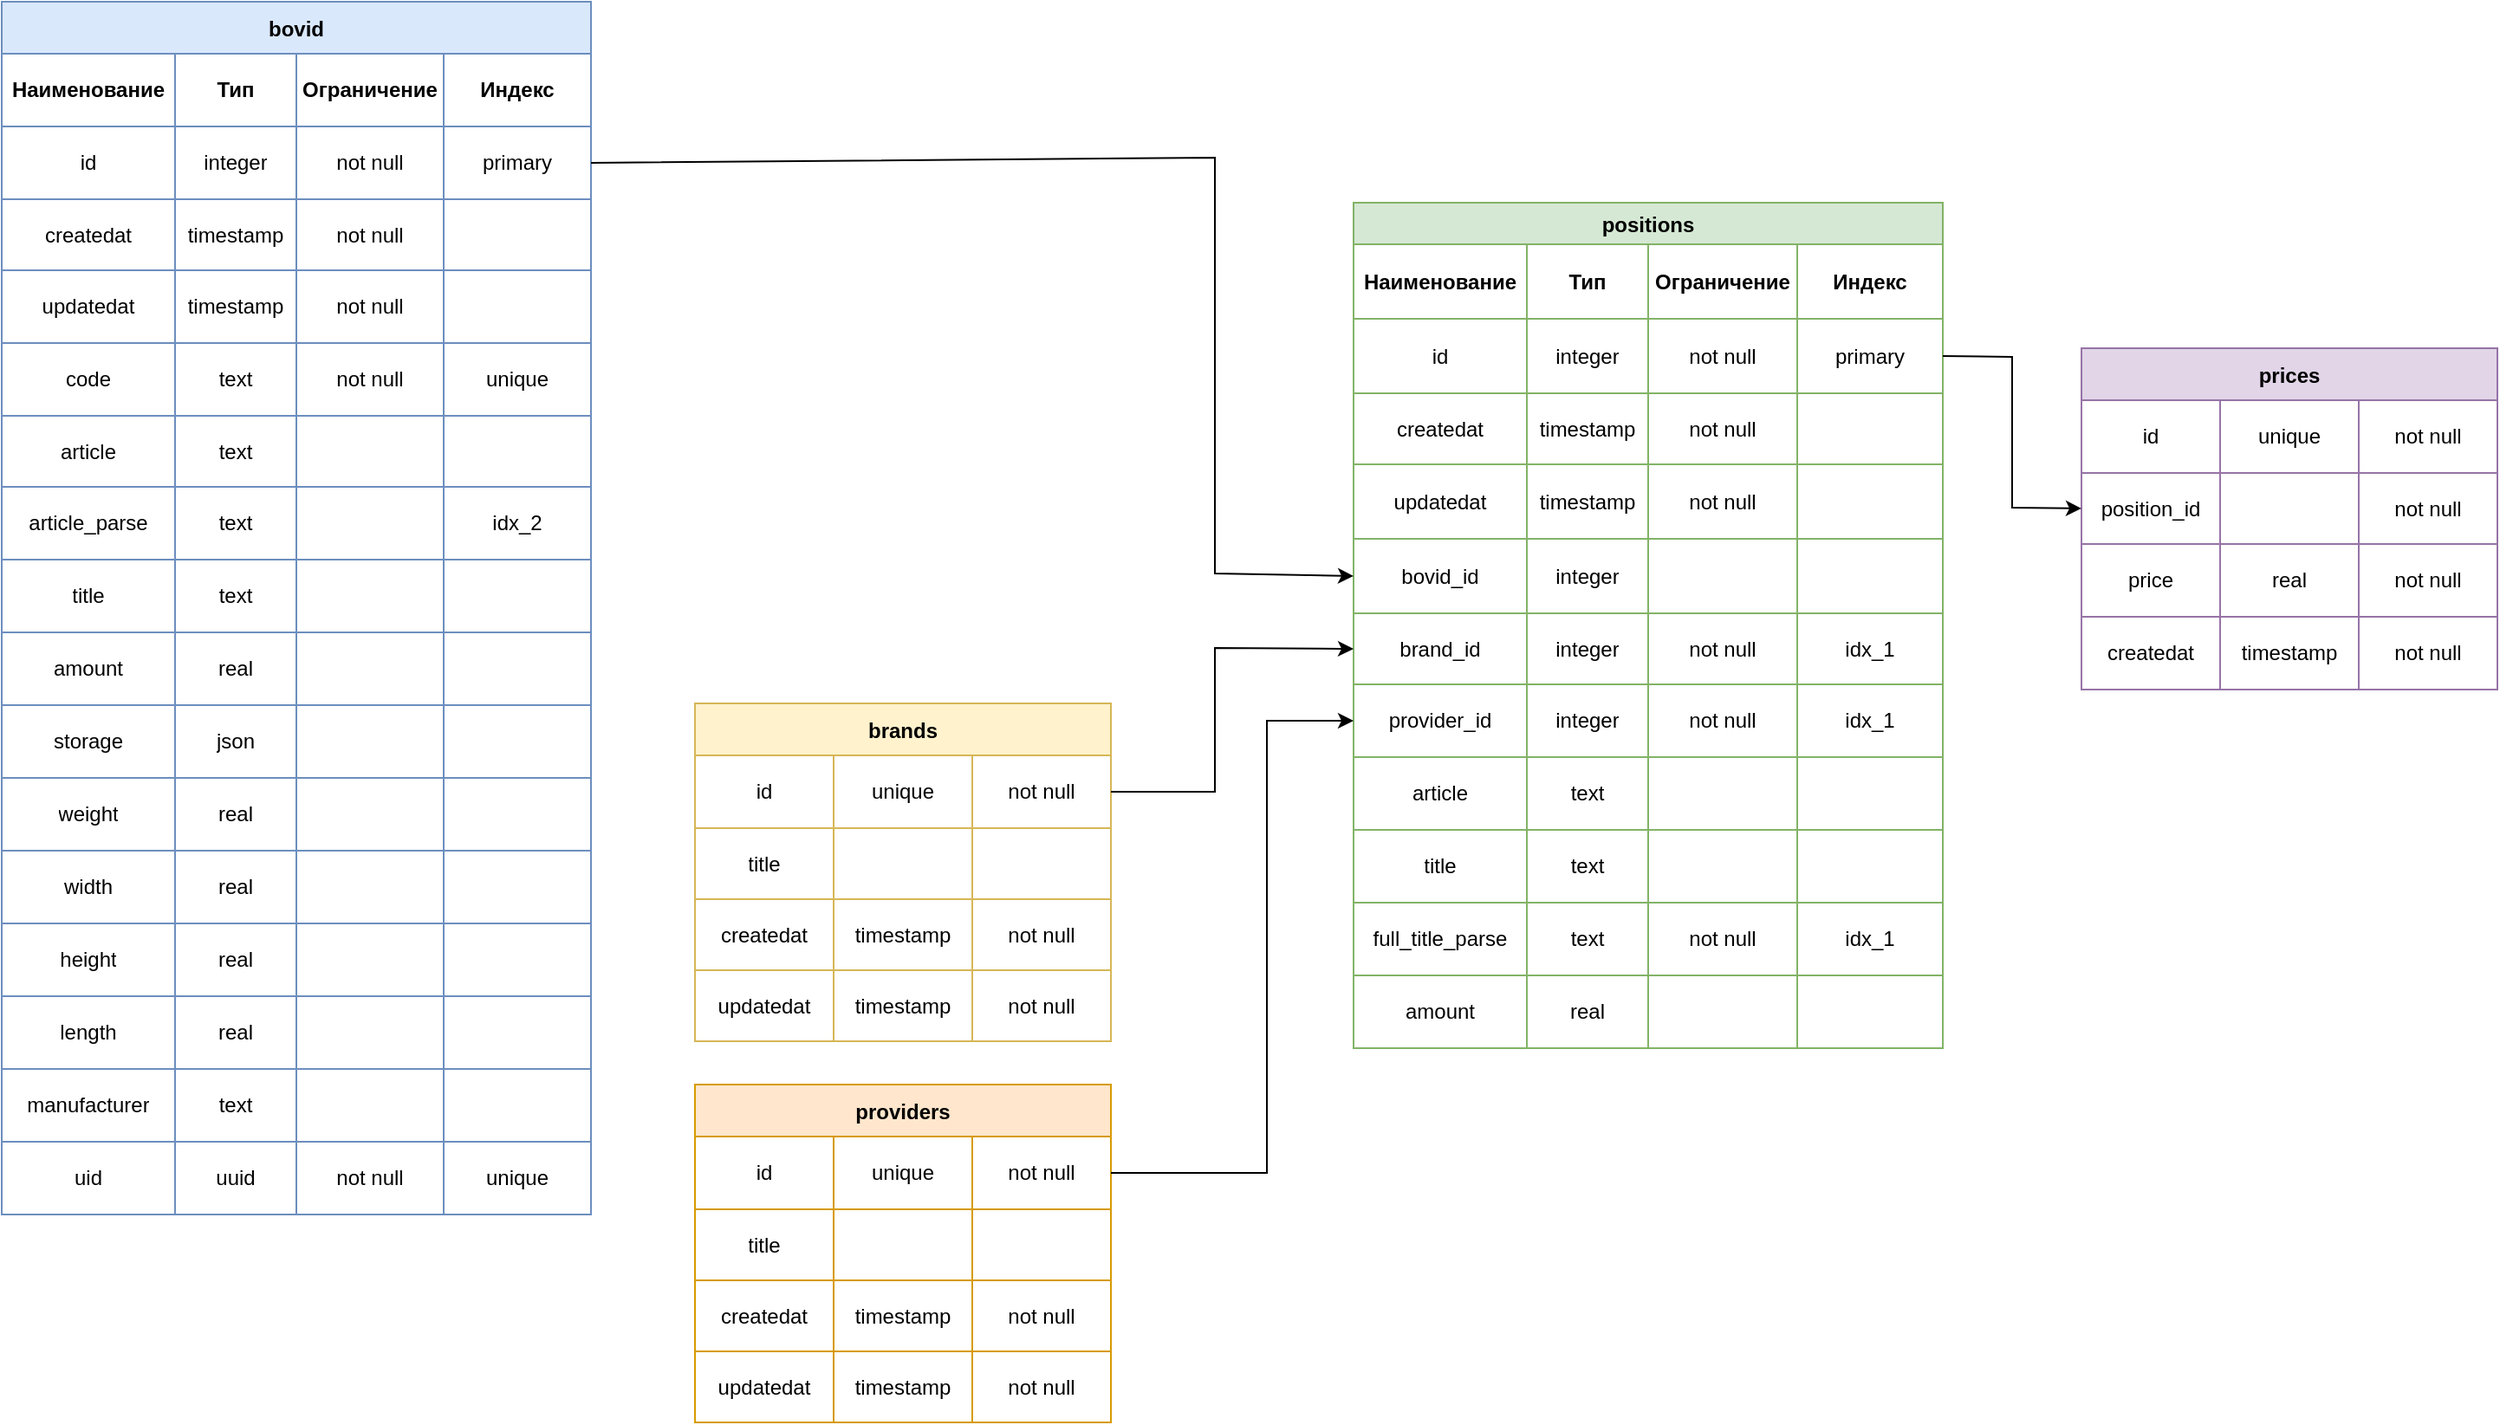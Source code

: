 <mxfile version="20.5.1" type="device" pages="2"><diagram name="Page-1" id="b520641d-4fe3-3701-9064-5fc419738815"><mxGraphModel dx="2249" dy="705" grid="1" gridSize="10" guides="1" tooltips="1" connect="1" arrows="1" fold="1" page="1" pageScale="1" pageWidth="827" pageHeight="1169" background="none" math="0" shadow="0"><root><mxCell id="0"/><mxCell id="1" parent="0"/><mxCell id="j2gWyBgLQFT8GKHmhkv3-1" value="bovid" style="shape=table;startSize=30;container=1;collapsible=0;childLayout=tableLayout;fontStyle=1;align=center;fillColor=#dae8fc;strokeColor=#6c8ebf;" parent="1" vertex="1"><mxGeometry x="-350" y="10" width="340" height="700" as="geometry"/></mxCell><mxCell id="Z8xIN7d2jB0f_NTcYD6A-1" style="shape=tableRow;horizontal=0;startSize=0;swimlaneHead=0;swimlaneBody=0;top=0;left=0;bottom=0;right=0;collapsible=0;dropTarget=0;fillColor=none;points=[[0,0.5],[1,0.5]];portConstraint=eastwest;" parent="j2gWyBgLQFT8GKHmhkv3-1" vertex="1"><mxGeometry y="30" width="340" height="42" as="geometry"/></mxCell><mxCell id="Z8xIN7d2jB0f_NTcYD6A-2" value="&lt;b&gt;Наименование&lt;/b&gt;" style="shape=partialRectangle;html=1;whiteSpace=wrap;connectable=0;fillColor=none;top=0;left=0;bottom=0;right=0;overflow=hidden;" parent="Z8xIN7d2jB0f_NTcYD6A-1" vertex="1"><mxGeometry width="100" height="42" as="geometry"><mxRectangle width="100" height="42" as="alternateBounds"/></mxGeometry></mxCell><mxCell id="Z8xIN7d2jB0f_NTcYD6A-3" value="&lt;b&gt;Тип&lt;/b&gt;" style="shape=partialRectangle;html=1;whiteSpace=wrap;connectable=0;fillColor=none;top=0;left=0;bottom=0;right=0;overflow=hidden;" parent="Z8xIN7d2jB0f_NTcYD6A-1" vertex="1"><mxGeometry x="100" width="70" height="42" as="geometry"><mxRectangle width="70" height="42" as="alternateBounds"/></mxGeometry></mxCell><mxCell id="Z8xIN7d2jB0f_NTcYD6A-4" value="&lt;b&gt;Ограничение&lt;/b&gt;" style="shape=partialRectangle;html=1;whiteSpace=wrap;connectable=0;fillColor=none;top=0;left=0;bottom=0;right=0;overflow=hidden;" parent="Z8xIN7d2jB0f_NTcYD6A-1" vertex="1"><mxGeometry x="170" width="85" height="42" as="geometry"><mxRectangle width="85" height="42" as="alternateBounds"/></mxGeometry></mxCell><mxCell id="Z8xIN7d2jB0f_NTcYD6A-5" value="&lt;b&gt;Индекс&lt;/b&gt;" style="shape=partialRectangle;html=1;whiteSpace=wrap;connectable=0;fillColor=none;top=0;left=0;bottom=0;right=0;overflow=hidden;" parent="Z8xIN7d2jB0f_NTcYD6A-1" vertex="1"><mxGeometry x="255" width="85" height="42" as="geometry"><mxRectangle width="85" height="42" as="alternateBounds"/></mxGeometry></mxCell><mxCell id="j2gWyBgLQFT8GKHmhkv3-2" value="" style="shape=tableRow;horizontal=0;startSize=0;swimlaneHead=0;swimlaneBody=0;top=0;left=0;bottom=0;right=0;collapsible=0;dropTarget=0;fillColor=none;points=[[0,0.5],[1,0.5]];portConstraint=eastwest;" parent="j2gWyBgLQFT8GKHmhkv3-1" vertex="1"><mxGeometry y="72" width="340" height="42" as="geometry"/></mxCell><mxCell id="j2gWyBgLQFT8GKHmhkv3-3" value="id" style="shape=partialRectangle;html=1;whiteSpace=wrap;connectable=0;fillColor=none;top=0;left=0;bottom=0;right=0;overflow=hidden;" parent="j2gWyBgLQFT8GKHmhkv3-2" vertex="1"><mxGeometry width="100" height="42" as="geometry"><mxRectangle width="100" height="42" as="alternateBounds"/></mxGeometry></mxCell><mxCell id="j2gWyBgLQFT8GKHmhkv3-4" value="integer" style="shape=partialRectangle;html=1;whiteSpace=wrap;connectable=0;fillColor=none;top=0;left=0;bottom=0;right=0;overflow=hidden;" parent="j2gWyBgLQFT8GKHmhkv3-2" vertex="1"><mxGeometry x="100" width="70" height="42" as="geometry"><mxRectangle width="70" height="42" as="alternateBounds"/></mxGeometry></mxCell><mxCell id="j2gWyBgLQFT8GKHmhkv3-173" value="not null" style="shape=partialRectangle;html=1;whiteSpace=wrap;connectable=0;fillColor=none;top=0;left=0;bottom=0;right=0;overflow=hidden;" parent="j2gWyBgLQFT8GKHmhkv3-2" vertex="1"><mxGeometry x="170" width="85" height="42" as="geometry"><mxRectangle width="85" height="42" as="alternateBounds"/></mxGeometry></mxCell><mxCell id="wUUNjHqJh0wSZdvj8DmT-21" value="primary" style="shape=partialRectangle;html=1;whiteSpace=wrap;connectable=0;fillColor=none;top=0;left=0;bottom=0;right=0;overflow=hidden;" parent="j2gWyBgLQFT8GKHmhkv3-2" vertex="1"><mxGeometry x="255" width="85" height="42" as="geometry"><mxRectangle width="85" height="42" as="alternateBounds"/></mxGeometry></mxCell><mxCell id="j2gWyBgLQFT8GKHmhkv3-6" value="" style="shape=tableRow;horizontal=0;startSize=0;swimlaneHead=0;swimlaneBody=0;top=0;left=0;bottom=0;right=0;collapsible=0;dropTarget=0;fillColor=none;points=[[0,0.5],[1,0.5]];portConstraint=eastwest;" parent="j2gWyBgLQFT8GKHmhkv3-1" vertex="1"><mxGeometry y="114" width="340" height="41" as="geometry"/></mxCell><mxCell id="j2gWyBgLQFT8GKHmhkv3-7" value="createdat" style="shape=partialRectangle;html=1;whiteSpace=wrap;connectable=0;fillColor=none;top=0;left=0;bottom=0;right=0;overflow=hidden;" parent="j2gWyBgLQFT8GKHmhkv3-6" vertex="1"><mxGeometry width="100" height="41" as="geometry"><mxRectangle width="100" height="41" as="alternateBounds"/></mxGeometry></mxCell><mxCell id="j2gWyBgLQFT8GKHmhkv3-8" value="timestamp" style="shape=partialRectangle;html=1;whiteSpace=wrap;connectable=0;fillColor=none;top=0;left=0;bottom=0;right=0;overflow=hidden;" parent="j2gWyBgLQFT8GKHmhkv3-6" vertex="1"><mxGeometry x="100" width="70" height="41" as="geometry"><mxRectangle width="70" height="41" as="alternateBounds"/></mxGeometry></mxCell><mxCell id="j2gWyBgLQFT8GKHmhkv3-174" value="not null" style="shape=partialRectangle;html=1;whiteSpace=wrap;connectable=0;fillColor=none;top=0;left=0;bottom=0;right=0;overflow=hidden;" parent="j2gWyBgLQFT8GKHmhkv3-6" vertex="1"><mxGeometry x="170" width="85" height="41" as="geometry"><mxRectangle width="85" height="41" as="alternateBounds"/></mxGeometry></mxCell><mxCell id="wUUNjHqJh0wSZdvj8DmT-22" style="shape=partialRectangle;html=1;whiteSpace=wrap;connectable=0;fillColor=none;top=0;left=0;bottom=0;right=0;overflow=hidden;" parent="j2gWyBgLQFT8GKHmhkv3-6" vertex="1"><mxGeometry x="255" width="85" height="41" as="geometry"><mxRectangle width="85" height="41" as="alternateBounds"/></mxGeometry></mxCell><mxCell id="j2gWyBgLQFT8GKHmhkv3-10" value="" style="shape=tableRow;horizontal=0;startSize=0;swimlaneHead=0;swimlaneBody=0;top=0;left=0;bottom=0;right=0;collapsible=0;dropTarget=0;fillColor=none;points=[[0,0.5],[1,0.5]];portConstraint=eastwest;" parent="j2gWyBgLQFT8GKHmhkv3-1" vertex="1"><mxGeometry y="155" width="340" height="42" as="geometry"/></mxCell><mxCell id="j2gWyBgLQFT8GKHmhkv3-11" value="updatedat" style="shape=partialRectangle;html=1;whiteSpace=wrap;connectable=0;fillColor=none;top=0;left=0;bottom=0;right=0;overflow=hidden;" parent="j2gWyBgLQFT8GKHmhkv3-10" vertex="1"><mxGeometry width="100" height="42" as="geometry"><mxRectangle width="100" height="42" as="alternateBounds"/></mxGeometry></mxCell><mxCell id="j2gWyBgLQFT8GKHmhkv3-12" value="timestamp" style="shape=partialRectangle;html=1;whiteSpace=wrap;connectable=0;fillColor=none;top=0;left=0;bottom=0;right=0;overflow=hidden;" parent="j2gWyBgLQFT8GKHmhkv3-10" vertex="1"><mxGeometry x="100" width="70" height="42" as="geometry"><mxRectangle width="70" height="42" as="alternateBounds"/></mxGeometry></mxCell><mxCell id="j2gWyBgLQFT8GKHmhkv3-175" value="not null" style="shape=partialRectangle;html=1;whiteSpace=wrap;connectable=0;fillColor=none;top=0;left=0;bottom=0;right=0;overflow=hidden;" parent="j2gWyBgLQFT8GKHmhkv3-10" vertex="1"><mxGeometry x="170" width="85" height="42" as="geometry"><mxRectangle width="85" height="42" as="alternateBounds"/></mxGeometry></mxCell><mxCell id="wUUNjHqJh0wSZdvj8DmT-23" style="shape=partialRectangle;html=1;whiteSpace=wrap;connectable=0;fillColor=none;top=0;left=0;bottom=0;right=0;overflow=hidden;" parent="j2gWyBgLQFT8GKHmhkv3-10" vertex="1"><mxGeometry x="255" width="85" height="42" as="geometry"><mxRectangle width="85" height="42" as="alternateBounds"/></mxGeometry></mxCell><mxCell id="j2gWyBgLQFT8GKHmhkv3-33" style="shape=tableRow;horizontal=0;startSize=0;swimlaneHead=0;swimlaneBody=0;top=0;left=0;bottom=0;right=0;collapsible=0;dropTarget=0;fillColor=none;points=[[0,0.5],[1,0.5]];portConstraint=eastwest;" parent="j2gWyBgLQFT8GKHmhkv3-1" vertex="1"><mxGeometry y="197" width="340" height="42" as="geometry"/></mxCell><mxCell id="j2gWyBgLQFT8GKHmhkv3-34" value="code" style="shape=partialRectangle;html=1;whiteSpace=wrap;connectable=0;fillColor=none;top=0;left=0;bottom=0;right=0;overflow=hidden;" parent="j2gWyBgLQFT8GKHmhkv3-33" vertex="1"><mxGeometry width="100" height="42" as="geometry"><mxRectangle width="100" height="42" as="alternateBounds"/></mxGeometry></mxCell><mxCell id="j2gWyBgLQFT8GKHmhkv3-35" value="text" style="shape=partialRectangle;html=1;whiteSpace=wrap;connectable=0;fillColor=none;top=0;left=0;bottom=0;right=0;overflow=hidden;" parent="j2gWyBgLQFT8GKHmhkv3-33" vertex="1"><mxGeometry x="100" width="70" height="42" as="geometry"><mxRectangle width="70" height="42" as="alternateBounds"/></mxGeometry></mxCell><mxCell id="j2gWyBgLQFT8GKHmhkv3-176" value="not null" style="shape=partialRectangle;html=1;whiteSpace=wrap;connectable=0;fillColor=none;top=0;left=0;bottom=0;right=0;overflow=hidden;" parent="j2gWyBgLQFT8GKHmhkv3-33" vertex="1"><mxGeometry x="170" width="85" height="42" as="geometry"><mxRectangle width="85" height="42" as="alternateBounds"/></mxGeometry></mxCell><mxCell id="wUUNjHqJh0wSZdvj8DmT-24" value="unique" style="shape=partialRectangle;html=1;whiteSpace=wrap;connectable=0;fillColor=none;top=0;left=0;bottom=0;right=0;overflow=hidden;" parent="j2gWyBgLQFT8GKHmhkv3-33" vertex="1"><mxGeometry x="255" width="85" height="42" as="geometry"><mxRectangle width="85" height="42" as="alternateBounds"/></mxGeometry></mxCell><mxCell id="j2gWyBgLQFT8GKHmhkv3-50" style="shape=tableRow;horizontal=0;startSize=0;swimlaneHead=0;swimlaneBody=0;top=0;left=0;bottom=0;right=0;collapsible=0;dropTarget=0;fillColor=none;points=[[0,0.5],[1,0.5]];portConstraint=eastwest;" parent="j2gWyBgLQFT8GKHmhkv3-1" vertex="1"><mxGeometry y="239" width="340" height="41" as="geometry"/></mxCell><mxCell id="j2gWyBgLQFT8GKHmhkv3-51" value="article" style="shape=partialRectangle;html=1;whiteSpace=wrap;connectable=0;fillColor=none;top=0;left=0;bottom=0;right=0;overflow=hidden;" parent="j2gWyBgLQFT8GKHmhkv3-50" vertex="1"><mxGeometry width="100" height="41" as="geometry"><mxRectangle width="100" height="41" as="alternateBounds"/></mxGeometry></mxCell><mxCell id="j2gWyBgLQFT8GKHmhkv3-52" value="text" style="shape=partialRectangle;html=1;whiteSpace=wrap;connectable=0;fillColor=none;top=0;left=0;bottom=0;right=0;overflow=hidden;" parent="j2gWyBgLQFT8GKHmhkv3-50" vertex="1"><mxGeometry x="100" width="70" height="41" as="geometry"><mxRectangle width="70" height="41" as="alternateBounds"/></mxGeometry></mxCell><mxCell id="j2gWyBgLQFT8GKHmhkv3-177" style="shape=partialRectangle;html=1;whiteSpace=wrap;connectable=0;fillColor=none;top=0;left=0;bottom=0;right=0;overflow=hidden;" parent="j2gWyBgLQFT8GKHmhkv3-50" vertex="1"><mxGeometry x="170" width="85" height="41" as="geometry"><mxRectangle width="85" height="41" as="alternateBounds"/></mxGeometry></mxCell><mxCell id="wUUNjHqJh0wSZdvj8DmT-25" style="shape=partialRectangle;html=1;whiteSpace=wrap;connectable=0;fillColor=none;top=0;left=0;bottom=0;right=0;overflow=hidden;" parent="j2gWyBgLQFT8GKHmhkv3-50" vertex="1"><mxGeometry x="255" width="85" height="41" as="geometry"><mxRectangle width="85" height="41" as="alternateBounds"/></mxGeometry></mxCell><mxCell id="j2gWyBgLQFT8GKHmhkv3-53" style="shape=tableRow;horizontal=0;startSize=0;swimlaneHead=0;swimlaneBody=0;top=0;left=0;bottom=0;right=0;collapsible=0;dropTarget=0;fillColor=none;points=[[0,0.5],[1,0.5]];portConstraint=eastwest;" parent="j2gWyBgLQFT8GKHmhkv3-1" vertex="1"><mxGeometry y="280" width="340" height="42" as="geometry"/></mxCell><mxCell id="j2gWyBgLQFT8GKHmhkv3-54" value="article_parse" style="shape=partialRectangle;html=1;whiteSpace=wrap;connectable=0;fillColor=none;top=0;left=0;bottom=0;right=0;overflow=hidden;" parent="j2gWyBgLQFT8GKHmhkv3-53" vertex="1"><mxGeometry width="100" height="42" as="geometry"><mxRectangle width="100" height="42" as="alternateBounds"/></mxGeometry></mxCell><mxCell id="j2gWyBgLQFT8GKHmhkv3-55" value="text" style="shape=partialRectangle;html=1;whiteSpace=wrap;connectable=0;fillColor=none;top=0;left=0;bottom=0;right=0;overflow=hidden;" parent="j2gWyBgLQFT8GKHmhkv3-53" vertex="1"><mxGeometry x="100" width="70" height="42" as="geometry"><mxRectangle width="70" height="42" as="alternateBounds"/></mxGeometry></mxCell><mxCell id="j2gWyBgLQFT8GKHmhkv3-178" style="shape=partialRectangle;html=1;whiteSpace=wrap;connectable=0;fillColor=none;top=0;left=0;bottom=0;right=0;overflow=hidden;" parent="j2gWyBgLQFT8GKHmhkv3-53" vertex="1"><mxGeometry x="170" width="85" height="42" as="geometry"><mxRectangle width="85" height="42" as="alternateBounds"/></mxGeometry></mxCell><mxCell id="wUUNjHqJh0wSZdvj8DmT-26" value="idx_2" style="shape=partialRectangle;html=1;whiteSpace=wrap;connectable=0;fillColor=none;top=0;left=0;bottom=0;right=0;overflow=hidden;" parent="j2gWyBgLQFT8GKHmhkv3-53" vertex="1"><mxGeometry x="255" width="85" height="42" as="geometry"><mxRectangle width="85" height="42" as="alternateBounds"/></mxGeometry></mxCell><mxCell id="j2gWyBgLQFT8GKHmhkv3-144" style="shape=tableRow;horizontal=0;startSize=0;swimlaneHead=0;swimlaneBody=0;top=0;left=0;bottom=0;right=0;collapsible=0;dropTarget=0;fillColor=none;points=[[0,0.5],[1,0.5]];portConstraint=eastwest;" parent="j2gWyBgLQFT8GKHmhkv3-1" vertex="1"><mxGeometry y="322" width="340" height="42" as="geometry"/></mxCell><mxCell id="j2gWyBgLQFT8GKHmhkv3-145" value="title" style="shape=partialRectangle;html=1;whiteSpace=wrap;connectable=0;fillColor=none;top=0;left=0;bottom=0;right=0;overflow=hidden;" parent="j2gWyBgLQFT8GKHmhkv3-144" vertex="1"><mxGeometry width="100" height="42" as="geometry"><mxRectangle width="100" height="42" as="alternateBounds"/></mxGeometry></mxCell><mxCell id="j2gWyBgLQFT8GKHmhkv3-146" value="text" style="shape=partialRectangle;html=1;whiteSpace=wrap;connectable=0;fillColor=none;top=0;left=0;bottom=0;right=0;overflow=hidden;" parent="j2gWyBgLQFT8GKHmhkv3-144" vertex="1"><mxGeometry x="100" width="70" height="42" as="geometry"><mxRectangle width="70" height="42" as="alternateBounds"/></mxGeometry></mxCell><mxCell id="j2gWyBgLQFT8GKHmhkv3-179" style="shape=partialRectangle;html=1;whiteSpace=wrap;connectable=0;fillColor=none;top=0;left=0;bottom=0;right=0;overflow=hidden;" parent="j2gWyBgLQFT8GKHmhkv3-144" vertex="1"><mxGeometry x="170" width="85" height="42" as="geometry"><mxRectangle width="85" height="42" as="alternateBounds"/></mxGeometry></mxCell><mxCell id="wUUNjHqJh0wSZdvj8DmT-27" style="shape=partialRectangle;html=1;whiteSpace=wrap;connectable=0;fillColor=none;top=0;left=0;bottom=0;right=0;overflow=hidden;" parent="j2gWyBgLQFT8GKHmhkv3-144" vertex="1"><mxGeometry x="255" width="85" height="42" as="geometry"><mxRectangle width="85" height="42" as="alternateBounds"/></mxGeometry></mxCell><mxCell id="j2gWyBgLQFT8GKHmhkv3-212" style="shape=tableRow;horizontal=0;startSize=0;swimlaneHead=0;swimlaneBody=0;top=0;left=0;bottom=0;right=0;collapsible=0;dropTarget=0;fillColor=none;points=[[0,0.5],[1,0.5]];portConstraint=eastwest;" parent="j2gWyBgLQFT8GKHmhkv3-1" vertex="1"><mxGeometry y="364" width="340" height="42" as="geometry"/></mxCell><mxCell id="j2gWyBgLQFT8GKHmhkv3-213" value="amount" style="shape=partialRectangle;html=1;whiteSpace=wrap;connectable=0;fillColor=none;top=0;left=0;bottom=0;right=0;overflow=hidden;" parent="j2gWyBgLQFT8GKHmhkv3-212" vertex="1"><mxGeometry width="100" height="42" as="geometry"><mxRectangle width="100" height="42" as="alternateBounds"/></mxGeometry></mxCell><mxCell id="j2gWyBgLQFT8GKHmhkv3-214" value="real" style="shape=partialRectangle;html=1;whiteSpace=wrap;connectable=0;fillColor=none;top=0;left=0;bottom=0;right=0;overflow=hidden;" parent="j2gWyBgLQFT8GKHmhkv3-212" vertex="1"><mxGeometry x="100" width="70" height="42" as="geometry"><mxRectangle width="70" height="42" as="alternateBounds"/></mxGeometry></mxCell><mxCell id="j2gWyBgLQFT8GKHmhkv3-215" value="" style="shape=partialRectangle;html=1;whiteSpace=wrap;connectable=0;fillColor=none;top=0;left=0;bottom=0;right=0;overflow=hidden;" parent="j2gWyBgLQFT8GKHmhkv3-212" vertex="1"><mxGeometry x="170" width="85" height="42" as="geometry"><mxRectangle width="85" height="42" as="alternateBounds"/></mxGeometry></mxCell><mxCell id="wUUNjHqJh0wSZdvj8DmT-28" style="shape=partialRectangle;html=1;whiteSpace=wrap;connectable=0;fillColor=none;top=0;left=0;bottom=0;right=0;overflow=hidden;" parent="j2gWyBgLQFT8GKHmhkv3-212" vertex="1"><mxGeometry x="255" width="85" height="42" as="geometry"><mxRectangle width="85" height="42" as="alternateBounds"/></mxGeometry></mxCell><mxCell id="j2gWyBgLQFT8GKHmhkv3-216" style="shape=tableRow;horizontal=0;startSize=0;swimlaneHead=0;swimlaneBody=0;top=0;left=0;bottom=0;right=0;collapsible=0;dropTarget=0;fillColor=none;points=[[0,0.5],[1,0.5]];portConstraint=eastwest;" parent="j2gWyBgLQFT8GKHmhkv3-1" vertex="1"><mxGeometry y="406" width="340" height="42" as="geometry"/></mxCell><mxCell id="j2gWyBgLQFT8GKHmhkv3-217" value="storage" style="shape=partialRectangle;html=1;whiteSpace=wrap;connectable=0;fillColor=none;top=0;left=0;bottom=0;right=0;overflow=hidden;" parent="j2gWyBgLQFT8GKHmhkv3-216" vertex="1"><mxGeometry width="100" height="42" as="geometry"><mxRectangle width="100" height="42" as="alternateBounds"/></mxGeometry></mxCell><mxCell id="j2gWyBgLQFT8GKHmhkv3-218" value="json" style="shape=partialRectangle;html=1;whiteSpace=wrap;connectable=0;fillColor=none;top=0;left=0;bottom=0;right=0;overflow=hidden;" parent="j2gWyBgLQFT8GKHmhkv3-216" vertex="1"><mxGeometry x="100" width="70" height="42" as="geometry"><mxRectangle width="70" height="42" as="alternateBounds"/></mxGeometry></mxCell><mxCell id="j2gWyBgLQFT8GKHmhkv3-219" value="" style="shape=partialRectangle;html=1;whiteSpace=wrap;connectable=0;fillColor=none;top=0;left=0;bottom=0;right=0;overflow=hidden;" parent="j2gWyBgLQFT8GKHmhkv3-216" vertex="1"><mxGeometry x="170" width="85" height="42" as="geometry"><mxRectangle width="85" height="42" as="alternateBounds"/></mxGeometry></mxCell><mxCell id="wUUNjHqJh0wSZdvj8DmT-29" style="shape=partialRectangle;html=1;whiteSpace=wrap;connectable=0;fillColor=none;top=0;left=0;bottom=0;right=0;overflow=hidden;" parent="j2gWyBgLQFT8GKHmhkv3-216" vertex="1"><mxGeometry x="255" width="85" height="42" as="geometry"><mxRectangle width="85" height="42" as="alternateBounds"/></mxGeometry></mxCell><mxCell id="wUUNjHqJh0wSZdvj8DmT-1" style="shape=tableRow;horizontal=0;startSize=0;swimlaneHead=0;swimlaneBody=0;top=0;left=0;bottom=0;right=0;collapsible=0;dropTarget=0;fillColor=none;points=[[0,0.5],[1,0.5]];portConstraint=eastwest;" parent="j2gWyBgLQFT8GKHmhkv3-1" vertex="1"><mxGeometry y="448" width="340" height="42" as="geometry"/></mxCell><mxCell id="wUUNjHqJh0wSZdvj8DmT-2" value="weight" style="shape=partialRectangle;html=1;whiteSpace=wrap;connectable=0;fillColor=none;top=0;left=0;bottom=0;right=0;overflow=hidden;" parent="wUUNjHqJh0wSZdvj8DmT-1" vertex="1"><mxGeometry width="100" height="42" as="geometry"><mxRectangle width="100" height="42" as="alternateBounds"/></mxGeometry></mxCell><mxCell id="wUUNjHqJh0wSZdvj8DmT-3" value="real" style="shape=partialRectangle;html=1;whiteSpace=wrap;connectable=0;fillColor=none;top=0;left=0;bottom=0;right=0;overflow=hidden;" parent="wUUNjHqJh0wSZdvj8DmT-1" vertex="1"><mxGeometry x="100" width="70" height="42" as="geometry"><mxRectangle width="70" height="42" as="alternateBounds"/></mxGeometry></mxCell><mxCell id="wUUNjHqJh0wSZdvj8DmT-4" style="shape=partialRectangle;html=1;whiteSpace=wrap;connectable=0;fillColor=none;top=0;left=0;bottom=0;right=0;overflow=hidden;" parent="wUUNjHqJh0wSZdvj8DmT-1" vertex="1"><mxGeometry x="170" width="85" height="42" as="geometry"><mxRectangle width="85" height="42" as="alternateBounds"/></mxGeometry></mxCell><mxCell id="wUUNjHqJh0wSZdvj8DmT-30" style="shape=partialRectangle;html=1;whiteSpace=wrap;connectable=0;fillColor=none;top=0;left=0;bottom=0;right=0;overflow=hidden;" parent="wUUNjHqJh0wSZdvj8DmT-1" vertex="1"><mxGeometry x="255" width="85" height="42" as="geometry"><mxRectangle width="85" height="42" as="alternateBounds"/></mxGeometry></mxCell><mxCell id="wUUNjHqJh0wSZdvj8DmT-5" style="shape=tableRow;horizontal=0;startSize=0;swimlaneHead=0;swimlaneBody=0;top=0;left=0;bottom=0;right=0;collapsible=0;dropTarget=0;fillColor=none;points=[[0,0.5],[1,0.5]];portConstraint=eastwest;" parent="j2gWyBgLQFT8GKHmhkv3-1" vertex="1"><mxGeometry y="490" width="340" height="42" as="geometry"/></mxCell><mxCell id="wUUNjHqJh0wSZdvj8DmT-6" value="width" style="shape=partialRectangle;html=1;whiteSpace=wrap;connectable=0;fillColor=none;top=0;left=0;bottom=0;right=0;overflow=hidden;" parent="wUUNjHqJh0wSZdvj8DmT-5" vertex="1"><mxGeometry width="100" height="42" as="geometry"><mxRectangle width="100" height="42" as="alternateBounds"/></mxGeometry></mxCell><mxCell id="wUUNjHqJh0wSZdvj8DmT-7" value="real" style="shape=partialRectangle;html=1;whiteSpace=wrap;connectable=0;fillColor=none;top=0;left=0;bottom=0;right=0;overflow=hidden;" parent="wUUNjHqJh0wSZdvj8DmT-5" vertex="1"><mxGeometry x="100" width="70" height="42" as="geometry"><mxRectangle width="70" height="42" as="alternateBounds"/></mxGeometry></mxCell><mxCell id="wUUNjHqJh0wSZdvj8DmT-8" style="shape=partialRectangle;html=1;whiteSpace=wrap;connectable=0;fillColor=none;top=0;left=0;bottom=0;right=0;overflow=hidden;" parent="wUUNjHqJh0wSZdvj8DmT-5" vertex="1"><mxGeometry x="170" width="85" height="42" as="geometry"><mxRectangle width="85" height="42" as="alternateBounds"/></mxGeometry></mxCell><mxCell id="wUUNjHqJh0wSZdvj8DmT-31" style="shape=partialRectangle;html=1;whiteSpace=wrap;connectable=0;fillColor=none;top=0;left=0;bottom=0;right=0;overflow=hidden;" parent="wUUNjHqJh0wSZdvj8DmT-5" vertex="1"><mxGeometry x="255" width="85" height="42" as="geometry"><mxRectangle width="85" height="42" as="alternateBounds"/></mxGeometry></mxCell><mxCell id="wUUNjHqJh0wSZdvj8DmT-9" style="shape=tableRow;horizontal=0;startSize=0;swimlaneHead=0;swimlaneBody=0;top=0;left=0;bottom=0;right=0;collapsible=0;dropTarget=0;fillColor=none;points=[[0,0.5],[1,0.5]];portConstraint=eastwest;" parent="j2gWyBgLQFT8GKHmhkv3-1" vertex="1"><mxGeometry y="532" width="340" height="42" as="geometry"/></mxCell><mxCell id="wUUNjHqJh0wSZdvj8DmT-10" value="height" style="shape=partialRectangle;html=1;whiteSpace=wrap;connectable=0;fillColor=none;top=0;left=0;bottom=0;right=0;overflow=hidden;" parent="wUUNjHqJh0wSZdvj8DmT-9" vertex="1"><mxGeometry width="100" height="42" as="geometry"><mxRectangle width="100" height="42" as="alternateBounds"/></mxGeometry></mxCell><mxCell id="wUUNjHqJh0wSZdvj8DmT-11" value="real" style="shape=partialRectangle;html=1;whiteSpace=wrap;connectable=0;fillColor=none;top=0;left=0;bottom=0;right=0;overflow=hidden;" parent="wUUNjHqJh0wSZdvj8DmT-9" vertex="1"><mxGeometry x="100" width="70" height="42" as="geometry"><mxRectangle width="70" height="42" as="alternateBounds"/></mxGeometry></mxCell><mxCell id="wUUNjHqJh0wSZdvj8DmT-12" style="shape=partialRectangle;html=1;whiteSpace=wrap;connectable=0;fillColor=none;top=0;left=0;bottom=0;right=0;overflow=hidden;" parent="wUUNjHqJh0wSZdvj8DmT-9" vertex="1"><mxGeometry x="170" width="85" height="42" as="geometry"><mxRectangle width="85" height="42" as="alternateBounds"/></mxGeometry></mxCell><mxCell id="wUUNjHqJh0wSZdvj8DmT-32" style="shape=partialRectangle;html=1;whiteSpace=wrap;connectable=0;fillColor=none;top=0;left=0;bottom=0;right=0;overflow=hidden;" parent="wUUNjHqJh0wSZdvj8DmT-9" vertex="1"><mxGeometry x="255" width="85" height="42" as="geometry"><mxRectangle width="85" height="42" as="alternateBounds"/></mxGeometry></mxCell><mxCell id="wUUNjHqJh0wSZdvj8DmT-13" style="shape=tableRow;horizontal=0;startSize=0;swimlaneHead=0;swimlaneBody=0;top=0;left=0;bottom=0;right=0;collapsible=0;dropTarget=0;fillColor=none;points=[[0,0.5],[1,0.5]];portConstraint=eastwest;" parent="j2gWyBgLQFT8GKHmhkv3-1" vertex="1"><mxGeometry y="574" width="340" height="42" as="geometry"/></mxCell><mxCell id="wUUNjHqJh0wSZdvj8DmT-14" value="length" style="shape=partialRectangle;html=1;whiteSpace=wrap;connectable=0;fillColor=none;top=0;left=0;bottom=0;right=0;overflow=hidden;" parent="wUUNjHqJh0wSZdvj8DmT-13" vertex="1"><mxGeometry width="100" height="42" as="geometry"><mxRectangle width="100" height="42" as="alternateBounds"/></mxGeometry></mxCell><mxCell id="wUUNjHqJh0wSZdvj8DmT-15" value="real" style="shape=partialRectangle;html=1;whiteSpace=wrap;connectable=0;fillColor=none;top=0;left=0;bottom=0;right=0;overflow=hidden;" parent="wUUNjHqJh0wSZdvj8DmT-13" vertex="1"><mxGeometry x="100" width="70" height="42" as="geometry"><mxRectangle width="70" height="42" as="alternateBounds"/></mxGeometry></mxCell><mxCell id="wUUNjHqJh0wSZdvj8DmT-16" style="shape=partialRectangle;html=1;whiteSpace=wrap;connectable=0;fillColor=none;top=0;left=0;bottom=0;right=0;overflow=hidden;" parent="wUUNjHqJh0wSZdvj8DmT-13" vertex="1"><mxGeometry x="170" width="85" height="42" as="geometry"><mxRectangle width="85" height="42" as="alternateBounds"/></mxGeometry></mxCell><mxCell id="wUUNjHqJh0wSZdvj8DmT-33" style="shape=partialRectangle;html=1;whiteSpace=wrap;connectable=0;fillColor=none;top=0;left=0;bottom=0;right=0;overflow=hidden;" parent="wUUNjHqJh0wSZdvj8DmT-13" vertex="1"><mxGeometry x="255" width="85" height="42" as="geometry"><mxRectangle width="85" height="42" as="alternateBounds"/></mxGeometry></mxCell><mxCell id="wUUNjHqJh0wSZdvj8DmT-17" style="shape=tableRow;horizontal=0;startSize=0;swimlaneHead=0;swimlaneBody=0;top=0;left=0;bottom=0;right=0;collapsible=0;dropTarget=0;fillColor=none;points=[[0,0.5],[1,0.5]];portConstraint=eastwest;" parent="j2gWyBgLQFT8GKHmhkv3-1" vertex="1"><mxGeometry y="616" width="340" height="42" as="geometry"/></mxCell><mxCell id="wUUNjHqJh0wSZdvj8DmT-18" value="manufacturer" style="shape=partialRectangle;html=1;whiteSpace=wrap;connectable=0;fillColor=none;top=0;left=0;bottom=0;right=0;overflow=hidden;" parent="wUUNjHqJh0wSZdvj8DmT-17" vertex="1"><mxGeometry width="100" height="42" as="geometry"><mxRectangle width="100" height="42" as="alternateBounds"/></mxGeometry></mxCell><mxCell id="wUUNjHqJh0wSZdvj8DmT-19" value="text" style="shape=partialRectangle;html=1;whiteSpace=wrap;connectable=0;fillColor=none;top=0;left=0;bottom=0;right=0;overflow=hidden;" parent="wUUNjHqJh0wSZdvj8DmT-17" vertex="1"><mxGeometry x="100" width="70" height="42" as="geometry"><mxRectangle width="70" height="42" as="alternateBounds"/></mxGeometry></mxCell><mxCell id="wUUNjHqJh0wSZdvj8DmT-20" style="shape=partialRectangle;html=1;whiteSpace=wrap;connectable=0;fillColor=none;top=0;left=0;bottom=0;right=0;overflow=hidden;" parent="wUUNjHqJh0wSZdvj8DmT-17" vertex="1"><mxGeometry x="170" width="85" height="42" as="geometry"><mxRectangle width="85" height="42" as="alternateBounds"/></mxGeometry></mxCell><mxCell id="wUUNjHqJh0wSZdvj8DmT-34" style="shape=partialRectangle;html=1;whiteSpace=wrap;connectable=0;fillColor=none;top=0;left=0;bottom=0;right=0;overflow=hidden;" parent="wUUNjHqJh0wSZdvj8DmT-17" vertex="1"><mxGeometry x="255" width="85" height="42" as="geometry"><mxRectangle width="85" height="42" as="alternateBounds"/></mxGeometry></mxCell><mxCell id="bFum0cJVgE_Vph0hlkc9-1" style="shape=tableRow;horizontal=0;startSize=0;swimlaneHead=0;swimlaneBody=0;top=0;left=0;bottom=0;right=0;collapsible=0;dropTarget=0;fillColor=none;points=[[0,0.5],[1,0.5]];portConstraint=eastwest;" parent="j2gWyBgLQFT8GKHmhkv3-1" vertex="1"><mxGeometry y="658" width="340" height="42" as="geometry"/></mxCell><mxCell id="bFum0cJVgE_Vph0hlkc9-2" value="uid" style="shape=partialRectangle;html=1;whiteSpace=wrap;connectable=0;fillColor=none;top=0;left=0;bottom=0;right=0;overflow=hidden;" parent="bFum0cJVgE_Vph0hlkc9-1" vertex="1"><mxGeometry width="100" height="42" as="geometry"><mxRectangle width="100" height="42" as="alternateBounds"/></mxGeometry></mxCell><mxCell id="bFum0cJVgE_Vph0hlkc9-3" value="uuid" style="shape=partialRectangle;html=1;whiteSpace=wrap;connectable=0;fillColor=none;top=0;left=0;bottom=0;right=0;overflow=hidden;" parent="bFum0cJVgE_Vph0hlkc9-1" vertex="1"><mxGeometry x="100" width="70" height="42" as="geometry"><mxRectangle width="70" height="42" as="alternateBounds"/></mxGeometry></mxCell><mxCell id="bFum0cJVgE_Vph0hlkc9-4" value="not null" style="shape=partialRectangle;html=1;whiteSpace=wrap;connectable=0;fillColor=none;top=0;left=0;bottom=0;right=0;overflow=hidden;" parent="bFum0cJVgE_Vph0hlkc9-1" vertex="1"><mxGeometry x="170" width="85" height="42" as="geometry"><mxRectangle width="85" height="42" as="alternateBounds"/></mxGeometry></mxCell><mxCell id="bFum0cJVgE_Vph0hlkc9-5" value="unique" style="shape=partialRectangle;html=1;whiteSpace=wrap;connectable=0;fillColor=none;top=0;left=0;bottom=0;right=0;overflow=hidden;" parent="bFum0cJVgE_Vph0hlkc9-1" vertex="1"><mxGeometry x="255" width="85" height="42" as="geometry"><mxRectangle width="85" height="42" as="alternateBounds"/></mxGeometry></mxCell><mxCell id="j2gWyBgLQFT8GKHmhkv3-37" value="positions" style="shape=table;startSize=24;container=1;collapsible=0;childLayout=tableLayout;fontStyle=1;align=center;fillColor=#d5e8d4;strokeColor=#82b366;" parent="1" vertex="1"><mxGeometry x="430" y="126" width="340" height="488" as="geometry"/></mxCell><mxCell id="Z8xIN7d2jB0f_NTcYD6A-6" style="shape=tableRow;horizontal=0;startSize=0;swimlaneHead=0;swimlaneBody=0;top=0;left=0;bottom=0;right=0;collapsible=0;dropTarget=0;fillColor=none;points=[[0,0.5],[1,0.5]];portConstraint=eastwest;" parent="j2gWyBgLQFT8GKHmhkv3-37" vertex="1"><mxGeometry y="24" width="340" height="43" as="geometry"/></mxCell><mxCell id="Z8xIN7d2jB0f_NTcYD6A-7" value="&lt;b&gt;Наименование&lt;/b&gt;" style="shape=partialRectangle;html=1;whiteSpace=wrap;connectable=0;fillColor=none;top=0;left=0;bottom=0;right=0;overflow=hidden;" parent="Z8xIN7d2jB0f_NTcYD6A-6" vertex="1"><mxGeometry width="100" height="43" as="geometry"><mxRectangle width="100" height="43" as="alternateBounds"/></mxGeometry></mxCell><mxCell id="Z8xIN7d2jB0f_NTcYD6A-8" value="&lt;b&gt;Тип&lt;/b&gt;" style="shape=partialRectangle;html=1;whiteSpace=wrap;connectable=0;fillColor=none;top=0;left=0;bottom=0;right=0;overflow=hidden;" parent="Z8xIN7d2jB0f_NTcYD6A-6" vertex="1"><mxGeometry x="100" width="70" height="43" as="geometry"><mxRectangle width="70" height="43" as="alternateBounds"/></mxGeometry></mxCell><mxCell id="Z8xIN7d2jB0f_NTcYD6A-9" value="&lt;b&gt;Ограничение&lt;/b&gt;" style="shape=partialRectangle;html=1;whiteSpace=wrap;connectable=0;fillColor=none;top=0;left=0;bottom=0;right=0;overflow=hidden;" parent="Z8xIN7d2jB0f_NTcYD6A-6" vertex="1"><mxGeometry x="170" width="86" height="43" as="geometry"><mxRectangle width="86" height="43" as="alternateBounds"/></mxGeometry></mxCell><mxCell id="Z8xIN7d2jB0f_NTcYD6A-10" value="&lt;b&gt;Индекс&lt;/b&gt;" style="shape=partialRectangle;html=1;whiteSpace=wrap;connectable=0;fillColor=none;top=0;left=0;bottom=0;right=0;overflow=hidden;" parent="Z8xIN7d2jB0f_NTcYD6A-6" vertex="1"><mxGeometry x="256" width="84" height="43" as="geometry"><mxRectangle width="84" height="43" as="alternateBounds"/></mxGeometry></mxCell><mxCell id="j2gWyBgLQFT8GKHmhkv3-38" value="" style="shape=tableRow;horizontal=0;startSize=0;swimlaneHead=0;swimlaneBody=0;top=0;left=0;bottom=0;right=0;collapsible=0;dropTarget=0;fillColor=none;points=[[0,0.5],[1,0.5]];portConstraint=eastwest;" parent="j2gWyBgLQFT8GKHmhkv3-37" vertex="1"><mxGeometry y="67" width="340" height="43" as="geometry"/></mxCell><mxCell id="j2gWyBgLQFT8GKHmhkv3-39" value="id" style="shape=partialRectangle;html=1;whiteSpace=wrap;connectable=0;fillColor=none;top=0;left=0;bottom=0;right=0;overflow=hidden;" parent="j2gWyBgLQFT8GKHmhkv3-38" vertex="1"><mxGeometry width="100" height="43" as="geometry"><mxRectangle width="100" height="43" as="alternateBounds"/></mxGeometry></mxCell><mxCell id="j2gWyBgLQFT8GKHmhkv3-40" value="integer" style="shape=partialRectangle;html=1;whiteSpace=wrap;connectable=0;fillColor=none;top=0;left=0;bottom=0;right=0;overflow=hidden;" parent="j2gWyBgLQFT8GKHmhkv3-38" vertex="1"><mxGeometry x="100" width="70" height="43" as="geometry"><mxRectangle width="70" height="43" as="alternateBounds"/></mxGeometry></mxCell><mxCell id="j2gWyBgLQFT8GKHmhkv3-158" value="not null" style="shape=partialRectangle;html=1;whiteSpace=wrap;connectable=0;fillColor=none;top=0;left=0;bottom=0;right=0;overflow=hidden;" parent="j2gWyBgLQFT8GKHmhkv3-38" vertex="1"><mxGeometry x="170" width="86" height="43" as="geometry"><mxRectangle width="86" height="43" as="alternateBounds"/></mxGeometry></mxCell><mxCell id="mQOVV4trmDeFToSD_c5M-1" value="primary" style="shape=partialRectangle;html=1;whiteSpace=wrap;connectable=0;fillColor=none;top=0;left=0;bottom=0;right=0;overflow=hidden;" parent="j2gWyBgLQFT8GKHmhkv3-38" vertex="1"><mxGeometry x="256" width="84" height="43" as="geometry"><mxRectangle width="84" height="43" as="alternateBounds"/></mxGeometry></mxCell><mxCell id="j2gWyBgLQFT8GKHmhkv3-41" value="" style="shape=tableRow;horizontal=0;startSize=0;swimlaneHead=0;swimlaneBody=0;top=0;left=0;bottom=0;right=0;collapsible=0;dropTarget=0;fillColor=none;points=[[0,0.5],[1,0.5]];portConstraint=eastwest;" parent="j2gWyBgLQFT8GKHmhkv3-37" vertex="1"><mxGeometry y="110" width="340" height="41" as="geometry"/></mxCell><mxCell id="j2gWyBgLQFT8GKHmhkv3-42" value="createdat" style="shape=partialRectangle;html=1;whiteSpace=wrap;connectable=0;fillColor=none;top=0;left=0;bottom=0;right=0;overflow=hidden;" parent="j2gWyBgLQFT8GKHmhkv3-41" vertex="1"><mxGeometry width="100" height="41" as="geometry"><mxRectangle width="100" height="41" as="alternateBounds"/></mxGeometry></mxCell><mxCell id="j2gWyBgLQFT8GKHmhkv3-43" value="timestamp" style="shape=partialRectangle;html=1;whiteSpace=wrap;connectable=0;fillColor=none;top=0;left=0;bottom=0;right=0;overflow=hidden;strokeColor=#b85450;" parent="j2gWyBgLQFT8GKHmhkv3-41" vertex="1"><mxGeometry x="100" width="70" height="41" as="geometry"><mxRectangle width="70" height="41" as="alternateBounds"/></mxGeometry></mxCell><mxCell id="j2gWyBgLQFT8GKHmhkv3-159" value="not null" style="shape=partialRectangle;html=1;whiteSpace=wrap;connectable=0;fillColor=none;top=0;left=0;bottom=0;right=0;overflow=hidden;strokeColor=#b85450;" parent="j2gWyBgLQFT8GKHmhkv3-41" vertex="1"><mxGeometry x="170" width="86" height="41" as="geometry"><mxRectangle width="86" height="41" as="alternateBounds"/></mxGeometry></mxCell><mxCell id="mQOVV4trmDeFToSD_c5M-2" style="shape=partialRectangle;html=1;whiteSpace=wrap;connectable=0;fillColor=none;top=0;left=0;bottom=0;right=0;overflow=hidden;strokeColor=#b85450;" parent="j2gWyBgLQFT8GKHmhkv3-41" vertex="1"><mxGeometry x="256" width="84" height="41" as="geometry"><mxRectangle width="84" height="41" as="alternateBounds"/></mxGeometry></mxCell><mxCell id="j2gWyBgLQFT8GKHmhkv3-44" value="" style="shape=tableRow;horizontal=0;startSize=0;swimlaneHead=0;swimlaneBody=0;top=0;left=0;bottom=0;right=0;collapsible=0;dropTarget=0;fillColor=none;points=[[0,0.5],[1,0.5]];portConstraint=eastwest;" parent="j2gWyBgLQFT8GKHmhkv3-37" vertex="1"><mxGeometry y="151" width="340" height="43" as="geometry"/></mxCell><mxCell id="j2gWyBgLQFT8GKHmhkv3-45" value="updatedat" style="shape=partialRectangle;html=1;whiteSpace=wrap;connectable=0;fillColor=none;top=0;left=0;bottom=0;right=0;overflow=hidden;" parent="j2gWyBgLQFT8GKHmhkv3-44" vertex="1"><mxGeometry width="100" height="43" as="geometry"><mxRectangle width="100" height="43" as="alternateBounds"/></mxGeometry></mxCell><mxCell id="j2gWyBgLQFT8GKHmhkv3-46" value="timestamp" style="shape=partialRectangle;html=1;whiteSpace=wrap;connectable=0;fillColor=none;top=0;left=0;bottom=0;right=0;overflow=hidden;" parent="j2gWyBgLQFT8GKHmhkv3-44" vertex="1"><mxGeometry x="100" width="70" height="43" as="geometry"><mxRectangle width="70" height="43" as="alternateBounds"/></mxGeometry></mxCell><mxCell id="j2gWyBgLQFT8GKHmhkv3-160" value="not null" style="shape=partialRectangle;html=1;whiteSpace=wrap;connectable=0;fillColor=none;top=0;left=0;bottom=0;right=0;overflow=hidden;" parent="j2gWyBgLQFT8GKHmhkv3-44" vertex="1"><mxGeometry x="170" width="86" height="43" as="geometry"><mxRectangle width="86" height="43" as="alternateBounds"/></mxGeometry></mxCell><mxCell id="mQOVV4trmDeFToSD_c5M-3" style="shape=partialRectangle;html=1;whiteSpace=wrap;connectable=0;fillColor=none;top=0;left=0;bottom=0;right=0;overflow=hidden;" parent="j2gWyBgLQFT8GKHmhkv3-44" vertex="1"><mxGeometry x="256" width="84" height="43" as="geometry"><mxRectangle width="84" height="43" as="alternateBounds"/></mxGeometry></mxCell><mxCell id="j2gWyBgLQFT8GKHmhkv3-47" style="shape=tableRow;horizontal=0;startSize=0;swimlaneHead=0;swimlaneBody=0;top=0;left=0;bottom=0;right=0;collapsible=0;dropTarget=0;fillColor=none;points=[[0,0.5],[1,0.5]];portConstraint=eastwest;" parent="j2gWyBgLQFT8GKHmhkv3-37" vertex="1"><mxGeometry y="194" width="340" height="43" as="geometry"/></mxCell><mxCell id="j2gWyBgLQFT8GKHmhkv3-48" value="bovid_id" style="shape=partialRectangle;html=1;whiteSpace=wrap;connectable=0;fillColor=none;top=0;left=0;bottom=0;right=0;overflow=hidden;" parent="j2gWyBgLQFT8GKHmhkv3-47" vertex="1"><mxGeometry width="100" height="43" as="geometry"><mxRectangle width="100" height="43" as="alternateBounds"/></mxGeometry></mxCell><mxCell id="j2gWyBgLQFT8GKHmhkv3-49" value="integer" style="shape=partialRectangle;html=1;whiteSpace=wrap;connectable=0;fillColor=none;top=0;left=0;bottom=0;right=0;overflow=hidden;" parent="j2gWyBgLQFT8GKHmhkv3-47" vertex="1"><mxGeometry x="100" width="70" height="43" as="geometry"><mxRectangle width="70" height="43" as="alternateBounds"/></mxGeometry></mxCell><mxCell id="j2gWyBgLQFT8GKHmhkv3-161" value="" style="shape=partialRectangle;html=1;whiteSpace=wrap;connectable=0;fillColor=none;top=0;left=0;bottom=0;right=0;overflow=hidden;" parent="j2gWyBgLQFT8GKHmhkv3-47" vertex="1"><mxGeometry x="170" width="86" height="43" as="geometry"><mxRectangle width="86" height="43" as="alternateBounds"/></mxGeometry></mxCell><mxCell id="mQOVV4trmDeFToSD_c5M-4" style="shape=partialRectangle;html=1;whiteSpace=wrap;connectable=0;fillColor=none;top=0;left=0;bottom=0;right=0;overflow=hidden;" parent="j2gWyBgLQFT8GKHmhkv3-47" vertex="1"><mxGeometry x="256" width="84" height="43" as="geometry"><mxRectangle width="84" height="43" as="alternateBounds"/></mxGeometry></mxCell><mxCell id="j2gWyBgLQFT8GKHmhkv3-56" style="shape=tableRow;horizontal=0;startSize=0;swimlaneHead=0;swimlaneBody=0;top=0;left=0;bottom=0;right=0;collapsible=0;dropTarget=0;fillColor=none;points=[[0,0.5],[1,0.5]];portConstraint=eastwest;" parent="j2gWyBgLQFT8GKHmhkv3-37" vertex="1"><mxGeometry y="237" width="340" height="41" as="geometry"/></mxCell><mxCell id="j2gWyBgLQFT8GKHmhkv3-57" value="brand_id" style="shape=partialRectangle;html=1;whiteSpace=wrap;connectable=0;fillColor=none;top=0;left=0;bottom=0;right=0;overflow=hidden;" parent="j2gWyBgLQFT8GKHmhkv3-56" vertex="1"><mxGeometry width="100" height="41" as="geometry"><mxRectangle width="100" height="41" as="alternateBounds"/></mxGeometry></mxCell><mxCell id="j2gWyBgLQFT8GKHmhkv3-58" value="integer" style="shape=partialRectangle;html=1;whiteSpace=wrap;connectable=0;fillColor=none;top=0;left=0;bottom=0;right=0;overflow=hidden;strokeColor=#b85450;" parent="j2gWyBgLQFT8GKHmhkv3-56" vertex="1"><mxGeometry x="100" width="70" height="41" as="geometry"><mxRectangle width="70" height="41" as="alternateBounds"/></mxGeometry></mxCell><mxCell id="j2gWyBgLQFT8GKHmhkv3-162" value="not null" style="shape=partialRectangle;html=1;whiteSpace=wrap;connectable=0;fillColor=none;top=0;left=0;bottom=0;right=0;overflow=hidden;strokeColor=#b85450;" parent="j2gWyBgLQFT8GKHmhkv3-56" vertex="1"><mxGeometry x="170" width="86" height="41" as="geometry"><mxRectangle width="86" height="41" as="alternateBounds"/></mxGeometry></mxCell><mxCell id="mQOVV4trmDeFToSD_c5M-5" value="idx_1" style="shape=partialRectangle;html=1;whiteSpace=wrap;connectable=0;fillColor=none;top=0;left=0;bottom=0;right=0;overflow=hidden;strokeColor=#b85450;" parent="j2gWyBgLQFT8GKHmhkv3-56" vertex="1"><mxGeometry x="256" width="84" height="41" as="geometry"><mxRectangle width="84" height="41" as="alternateBounds"/></mxGeometry></mxCell><mxCell id="j2gWyBgLQFT8GKHmhkv3-140" style="shape=tableRow;horizontal=0;startSize=0;swimlaneHead=0;swimlaneBody=0;top=0;left=0;bottom=0;right=0;collapsible=0;dropTarget=0;fillColor=none;points=[[0,0.5],[1,0.5]];portConstraint=eastwest;" parent="j2gWyBgLQFT8GKHmhkv3-37" vertex="1"><mxGeometry y="278" width="340" height="42" as="geometry"/></mxCell><mxCell id="j2gWyBgLQFT8GKHmhkv3-141" value="provider_id" style="shape=partialRectangle;html=1;whiteSpace=wrap;connectable=0;fillColor=none;top=0;left=0;bottom=0;right=0;overflow=hidden;" parent="j2gWyBgLQFT8GKHmhkv3-140" vertex="1"><mxGeometry width="100" height="42" as="geometry"><mxRectangle width="100" height="42" as="alternateBounds"/></mxGeometry></mxCell><mxCell id="j2gWyBgLQFT8GKHmhkv3-142" value="integer" style="shape=partialRectangle;html=1;whiteSpace=wrap;connectable=0;fillColor=none;top=0;left=0;bottom=0;right=0;overflow=hidden;strokeColor=#b85450;" parent="j2gWyBgLQFT8GKHmhkv3-140" vertex="1"><mxGeometry x="100" width="70" height="42" as="geometry"><mxRectangle width="70" height="42" as="alternateBounds"/></mxGeometry></mxCell><mxCell id="j2gWyBgLQFT8GKHmhkv3-163" value="not null" style="shape=partialRectangle;html=1;whiteSpace=wrap;connectable=0;fillColor=none;top=0;left=0;bottom=0;right=0;overflow=hidden;strokeColor=#b85450;" parent="j2gWyBgLQFT8GKHmhkv3-140" vertex="1"><mxGeometry x="170" width="86" height="42" as="geometry"><mxRectangle width="86" height="42" as="alternateBounds"/></mxGeometry></mxCell><mxCell id="mQOVV4trmDeFToSD_c5M-6" value="idx_1" style="shape=partialRectangle;html=1;whiteSpace=wrap;connectable=0;fillColor=none;top=0;left=0;bottom=0;right=0;overflow=hidden;strokeColor=#b85450;" parent="j2gWyBgLQFT8GKHmhkv3-140" vertex="1"><mxGeometry x="256" width="84" height="42" as="geometry"><mxRectangle width="84" height="42" as="alternateBounds"/></mxGeometry></mxCell><mxCell id="j2gWyBgLQFT8GKHmhkv3-154" style="shape=tableRow;horizontal=0;startSize=0;swimlaneHead=0;swimlaneBody=0;top=0;left=0;bottom=0;right=0;collapsible=0;dropTarget=0;fillColor=none;points=[[0,0.5],[1,0.5]];portConstraint=eastwest;" parent="j2gWyBgLQFT8GKHmhkv3-37" vertex="1"><mxGeometry y="320" width="340" height="42" as="geometry"/></mxCell><mxCell id="j2gWyBgLQFT8GKHmhkv3-155" value="article" style="shape=partialRectangle;html=1;whiteSpace=wrap;connectable=0;fillColor=none;top=0;left=0;bottom=0;right=0;overflow=hidden;" parent="j2gWyBgLQFT8GKHmhkv3-154" vertex="1"><mxGeometry width="100" height="42" as="geometry"><mxRectangle width="100" height="42" as="alternateBounds"/></mxGeometry></mxCell><mxCell id="j2gWyBgLQFT8GKHmhkv3-156" value="text" style="shape=partialRectangle;html=1;whiteSpace=wrap;connectable=0;fillColor=none;top=0;left=0;bottom=0;right=0;overflow=hidden;strokeColor=#b85450;" parent="j2gWyBgLQFT8GKHmhkv3-154" vertex="1"><mxGeometry x="100" width="70" height="42" as="geometry"><mxRectangle width="70" height="42" as="alternateBounds"/></mxGeometry></mxCell><mxCell id="j2gWyBgLQFT8GKHmhkv3-164" style="shape=partialRectangle;html=1;whiteSpace=wrap;connectable=0;fillColor=none;top=0;left=0;bottom=0;right=0;overflow=hidden;strokeColor=#b85450;" parent="j2gWyBgLQFT8GKHmhkv3-154" vertex="1"><mxGeometry x="170" width="86" height="42" as="geometry"><mxRectangle width="86" height="42" as="alternateBounds"/></mxGeometry></mxCell><mxCell id="mQOVV4trmDeFToSD_c5M-7" style="shape=partialRectangle;html=1;whiteSpace=wrap;connectable=0;fillColor=none;top=0;left=0;bottom=0;right=0;overflow=hidden;strokeColor=#b85450;" parent="j2gWyBgLQFT8GKHmhkv3-154" vertex="1"><mxGeometry x="256" width="84" height="42" as="geometry"><mxRectangle width="84" height="42" as="alternateBounds"/></mxGeometry></mxCell><mxCell id="j2gWyBgLQFT8GKHmhkv3-184" style="shape=tableRow;horizontal=0;startSize=0;swimlaneHead=0;swimlaneBody=0;top=0;left=0;bottom=0;right=0;collapsible=0;dropTarget=0;fillColor=none;points=[[0,0.5],[1,0.5]];portConstraint=eastwest;" parent="j2gWyBgLQFT8GKHmhkv3-37" vertex="1"><mxGeometry y="362" width="340" height="42" as="geometry"/></mxCell><mxCell id="j2gWyBgLQFT8GKHmhkv3-185" value="title" style="shape=partialRectangle;html=1;whiteSpace=wrap;connectable=0;fillColor=none;top=0;left=0;bottom=0;right=0;overflow=hidden;strokeColor=#b85450;" parent="j2gWyBgLQFT8GKHmhkv3-184" vertex="1"><mxGeometry width="100" height="42" as="geometry"><mxRectangle width="100" height="42" as="alternateBounds"/></mxGeometry></mxCell><mxCell id="j2gWyBgLQFT8GKHmhkv3-186" value="text" style="shape=partialRectangle;html=1;whiteSpace=wrap;connectable=0;fillColor=none;top=0;left=0;bottom=0;right=0;overflow=hidden;strokeColor=#b85450;" parent="j2gWyBgLQFT8GKHmhkv3-184" vertex="1"><mxGeometry x="100" width="70" height="42" as="geometry"><mxRectangle width="70" height="42" as="alternateBounds"/></mxGeometry></mxCell><mxCell id="j2gWyBgLQFT8GKHmhkv3-187" value="" style="shape=partialRectangle;html=1;whiteSpace=wrap;connectable=0;fillColor=none;top=0;left=0;bottom=0;right=0;overflow=hidden;strokeColor=#b85450;" parent="j2gWyBgLQFT8GKHmhkv3-184" vertex="1"><mxGeometry x="170" width="86" height="42" as="geometry"><mxRectangle width="86" height="42" as="alternateBounds"/></mxGeometry></mxCell><mxCell id="mQOVV4trmDeFToSD_c5M-9" style="shape=partialRectangle;html=1;whiteSpace=wrap;connectable=0;fillColor=none;top=0;left=0;bottom=0;right=0;overflow=hidden;strokeColor=#b85450;" parent="j2gWyBgLQFT8GKHmhkv3-184" vertex="1"><mxGeometry x="256" width="84" height="42" as="geometry"><mxRectangle width="84" height="42" as="alternateBounds"/></mxGeometry></mxCell><mxCell id="cjnku-QLkFRF58jbM606-1" style="shape=tableRow;horizontal=0;startSize=0;swimlaneHead=0;swimlaneBody=0;top=0;left=0;bottom=0;right=0;collapsible=0;dropTarget=0;fillColor=none;points=[[0,0.5],[1,0.5]];portConstraint=eastwest;" parent="j2gWyBgLQFT8GKHmhkv3-37" vertex="1"><mxGeometry y="404" width="340" height="42" as="geometry"/></mxCell><mxCell id="cjnku-QLkFRF58jbM606-2" value="full_title_parse" style="shape=partialRectangle;html=1;whiteSpace=wrap;connectable=0;fillColor=none;top=0;left=0;bottom=0;right=0;overflow=hidden;strokeColor=#b85450;" parent="cjnku-QLkFRF58jbM606-1" vertex="1"><mxGeometry width="100" height="42" as="geometry"><mxRectangle width="100" height="42" as="alternateBounds"/></mxGeometry></mxCell><mxCell id="cjnku-QLkFRF58jbM606-3" value="text" style="shape=partialRectangle;html=1;whiteSpace=wrap;connectable=0;fillColor=none;top=0;left=0;bottom=0;right=0;overflow=hidden;strokeColor=#b85450;" parent="cjnku-QLkFRF58jbM606-1" vertex="1"><mxGeometry x="100" width="70" height="42" as="geometry"><mxRectangle width="70" height="42" as="alternateBounds"/></mxGeometry></mxCell><mxCell id="cjnku-QLkFRF58jbM606-4" value="not null" style="shape=partialRectangle;html=1;whiteSpace=wrap;connectable=0;fillColor=none;top=0;left=0;bottom=0;right=0;overflow=hidden;strokeColor=#b85450;" parent="cjnku-QLkFRF58jbM606-1" vertex="1"><mxGeometry x="170" width="86" height="42" as="geometry"><mxRectangle width="86" height="42" as="alternateBounds"/></mxGeometry></mxCell><mxCell id="cjnku-QLkFRF58jbM606-5" value="idx_1" style="shape=partialRectangle;html=1;whiteSpace=wrap;connectable=0;fillColor=none;top=0;left=0;bottom=0;right=0;overflow=hidden;strokeColor=#b85450;" parent="cjnku-QLkFRF58jbM606-1" vertex="1"><mxGeometry x="256" width="84" height="42" as="geometry"><mxRectangle width="84" height="42" as="alternateBounds"/></mxGeometry></mxCell><mxCell id="cjnku-QLkFRF58jbM606-6" style="shape=tableRow;horizontal=0;startSize=0;swimlaneHead=0;swimlaneBody=0;top=0;left=0;bottom=0;right=0;collapsible=0;dropTarget=0;fillColor=none;points=[[0,0.5],[1,0.5]];portConstraint=eastwest;" parent="j2gWyBgLQFT8GKHmhkv3-37" vertex="1"><mxGeometry y="446" width="340" height="42" as="geometry"/></mxCell><mxCell id="cjnku-QLkFRF58jbM606-7" value="amount" style="shape=partialRectangle;html=1;whiteSpace=wrap;connectable=0;fillColor=none;top=0;left=0;bottom=0;right=0;overflow=hidden;strokeColor=#b85450;" parent="cjnku-QLkFRF58jbM606-6" vertex="1"><mxGeometry width="100" height="42" as="geometry"><mxRectangle width="100" height="42" as="alternateBounds"/></mxGeometry></mxCell><mxCell id="cjnku-QLkFRF58jbM606-8" value="real" style="shape=partialRectangle;html=1;whiteSpace=wrap;connectable=0;fillColor=none;top=0;left=0;bottom=0;right=0;overflow=hidden;strokeColor=#b85450;" parent="cjnku-QLkFRF58jbM606-6" vertex="1"><mxGeometry x="100" width="70" height="42" as="geometry"><mxRectangle width="70" height="42" as="alternateBounds"/></mxGeometry></mxCell><mxCell id="cjnku-QLkFRF58jbM606-9" style="shape=partialRectangle;html=1;whiteSpace=wrap;connectable=0;fillColor=none;top=0;left=0;bottom=0;right=0;overflow=hidden;strokeColor=#b85450;" parent="cjnku-QLkFRF58jbM606-6" vertex="1"><mxGeometry x="170" width="86" height="42" as="geometry"><mxRectangle width="86" height="42" as="alternateBounds"/></mxGeometry></mxCell><mxCell id="cjnku-QLkFRF58jbM606-10" style="shape=partialRectangle;html=1;whiteSpace=wrap;connectable=0;fillColor=none;top=0;left=0;bottom=0;right=0;overflow=hidden;strokeColor=#b85450;" parent="cjnku-QLkFRF58jbM606-6" vertex="1"><mxGeometry x="256" width="84" height="42" as="geometry"><mxRectangle width="84" height="42" as="alternateBounds"/></mxGeometry></mxCell><mxCell id="j2gWyBgLQFT8GKHmhkv3-64" value="" style="endArrow=classic;html=1;rounded=0;exitX=1;exitY=0.5;exitDx=0;exitDy=0;entryX=0;entryY=0.5;entryDx=0;entryDy=0;" parent="1" source="j2gWyBgLQFT8GKHmhkv3-2" target="j2gWyBgLQFT8GKHmhkv3-47" edge="1"><mxGeometry width="50" height="50" relative="1" as="geometry"><mxPoint x="550" y="380" as="sourcePoint"/><mxPoint x="430" y="410" as="targetPoint"/><Array as="points"><mxPoint x="350" y="100"/><mxPoint x="350" y="340"/></Array></mxGeometry></mxCell><mxCell id="j2gWyBgLQFT8GKHmhkv3-85" value="prices" style="shape=table;startSize=30;container=1;collapsible=0;childLayout=tableLayout;fontStyle=1;align=center;fillColor=#e1d5e7;strokeColor=#9673a6;" parent="1" vertex="1"><mxGeometry x="850" y="210" width="240" height="197" as="geometry"/></mxCell><mxCell id="j2gWyBgLQFT8GKHmhkv3-86" value="" style="shape=tableRow;horizontal=0;startSize=0;swimlaneHead=0;swimlaneBody=0;top=0;left=0;bottom=0;right=0;collapsible=0;dropTarget=0;fillColor=none;points=[[0,0.5],[1,0.5]];portConstraint=eastwest;" parent="j2gWyBgLQFT8GKHmhkv3-85" vertex="1"><mxGeometry y="30" width="240" height="42" as="geometry"/></mxCell><mxCell id="j2gWyBgLQFT8GKHmhkv3-87" value="id" style="shape=partialRectangle;html=1;whiteSpace=wrap;connectable=0;fillColor=none;top=0;left=0;bottom=0;right=0;overflow=hidden;" parent="j2gWyBgLQFT8GKHmhkv3-86" vertex="1"><mxGeometry width="80" height="42" as="geometry"><mxRectangle width="80" height="42" as="alternateBounds"/></mxGeometry></mxCell><mxCell id="j2gWyBgLQFT8GKHmhkv3-88" value="unique" style="shape=partialRectangle;html=1;whiteSpace=wrap;connectable=0;fillColor=none;top=0;left=0;bottom=0;right=0;overflow=hidden;" parent="j2gWyBgLQFT8GKHmhkv3-86" vertex="1"><mxGeometry x="80" width="80" height="42" as="geometry"><mxRectangle width="80" height="42" as="alternateBounds"/></mxGeometry></mxCell><mxCell id="j2gWyBgLQFT8GKHmhkv3-165" value="not null" style="shape=partialRectangle;html=1;whiteSpace=wrap;connectable=0;fillColor=none;top=0;left=0;bottom=0;right=0;overflow=hidden;" parent="j2gWyBgLQFT8GKHmhkv3-86" vertex="1"><mxGeometry x="160" width="80" height="42" as="geometry"><mxRectangle width="80" height="42" as="alternateBounds"/></mxGeometry></mxCell><mxCell id="j2gWyBgLQFT8GKHmhkv3-89" value="" style="shape=tableRow;horizontal=0;startSize=0;swimlaneHead=0;swimlaneBody=0;top=0;left=0;bottom=0;right=0;collapsible=0;dropTarget=0;fillColor=none;points=[[0,0.5],[1,0.5]];portConstraint=eastwest;" parent="j2gWyBgLQFT8GKHmhkv3-85" vertex="1"><mxGeometry y="72" width="240" height="41" as="geometry"/></mxCell><mxCell id="j2gWyBgLQFT8GKHmhkv3-90" value="position_id" style="shape=partialRectangle;html=1;whiteSpace=wrap;connectable=0;fillColor=none;top=0;left=0;bottom=0;right=0;overflow=hidden;" parent="j2gWyBgLQFT8GKHmhkv3-89" vertex="1"><mxGeometry width="80" height="41" as="geometry"><mxRectangle width="80" height="41" as="alternateBounds"/></mxGeometry></mxCell><mxCell id="j2gWyBgLQFT8GKHmhkv3-91" value="&lt;br&gt;&lt;br&gt;" style="shape=partialRectangle;html=1;whiteSpace=wrap;connectable=0;top=0;left=0;bottom=0;right=0;overflow=hidden;fillColor=none;" parent="j2gWyBgLQFT8GKHmhkv3-89" vertex="1"><mxGeometry x="80" width="80" height="41" as="geometry"><mxRectangle width="80" height="41" as="alternateBounds"/></mxGeometry></mxCell><mxCell id="j2gWyBgLQFT8GKHmhkv3-166" value="not null" style="shape=partialRectangle;html=1;whiteSpace=wrap;connectable=0;top=0;left=0;bottom=0;right=0;overflow=hidden;fillColor=none;" parent="j2gWyBgLQFT8GKHmhkv3-89" vertex="1"><mxGeometry x="160" width="80" height="41" as="geometry"><mxRectangle width="80" height="41" as="alternateBounds"/></mxGeometry></mxCell><mxCell id="j2gWyBgLQFT8GKHmhkv3-92" value="" style="shape=tableRow;horizontal=0;startSize=0;swimlaneHead=0;swimlaneBody=0;top=0;left=0;bottom=0;right=0;collapsible=0;dropTarget=0;fillColor=none;points=[[0,0.5],[1,0.5]];portConstraint=eastwest;" parent="j2gWyBgLQFT8GKHmhkv3-85" vertex="1"><mxGeometry y="113" width="240" height="42" as="geometry"/></mxCell><mxCell id="j2gWyBgLQFT8GKHmhkv3-93" value="price" style="shape=partialRectangle;html=1;whiteSpace=wrap;connectable=0;fillColor=none;top=0;left=0;bottom=0;right=0;overflow=hidden;" parent="j2gWyBgLQFT8GKHmhkv3-92" vertex="1"><mxGeometry width="80" height="42" as="geometry"><mxRectangle width="80" height="42" as="alternateBounds"/></mxGeometry></mxCell><mxCell id="j2gWyBgLQFT8GKHmhkv3-94" value="real" style="shape=partialRectangle;html=1;whiteSpace=wrap;connectable=0;fillColor=none;top=0;left=0;bottom=0;right=0;overflow=hidden;" parent="j2gWyBgLQFT8GKHmhkv3-92" vertex="1"><mxGeometry x="80" width="80" height="42" as="geometry"><mxRectangle width="80" height="42" as="alternateBounds"/></mxGeometry></mxCell><mxCell id="j2gWyBgLQFT8GKHmhkv3-167" value="not null" style="shape=partialRectangle;html=1;whiteSpace=wrap;connectable=0;fillColor=none;top=0;left=0;bottom=0;right=0;overflow=hidden;" parent="j2gWyBgLQFT8GKHmhkv3-92" vertex="1"><mxGeometry x="160" width="80" height="42" as="geometry"><mxRectangle width="80" height="42" as="alternateBounds"/></mxGeometry></mxCell><mxCell id="j2gWyBgLQFT8GKHmhkv3-95" style="shape=tableRow;horizontal=0;startSize=0;swimlaneHead=0;swimlaneBody=0;top=0;left=0;bottom=0;right=0;collapsible=0;dropTarget=0;fillColor=none;points=[[0,0.5],[1,0.5]];portConstraint=eastwest;" parent="j2gWyBgLQFT8GKHmhkv3-85" vertex="1"><mxGeometry y="155" width="240" height="42" as="geometry"/></mxCell><mxCell id="j2gWyBgLQFT8GKHmhkv3-96" value="createdat" style="shape=partialRectangle;html=1;whiteSpace=wrap;connectable=0;fillColor=none;top=0;left=0;bottom=0;right=0;overflow=hidden;" parent="j2gWyBgLQFT8GKHmhkv3-95" vertex="1"><mxGeometry width="80" height="42" as="geometry"><mxRectangle width="80" height="42" as="alternateBounds"/></mxGeometry></mxCell><mxCell id="j2gWyBgLQFT8GKHmhkv3-97" value="timestamp" style="shape=partialRectangle;html=1;whiteSpace=wrap;connectable=0;fillColor=none;top=0;left=0;bottom=0;right=0;overflow=hidden;" parent="j2gWyBgLQFT8GKHmhkv3-95" vertex="1"><mxGeometry x="80" width="80" height="42" as="geometry"><mxRectangle width="80" height="42" as="alternateBounds"/></mxGeometry></mxCell><mxCell id="j2gWyBgLQFT8GKHmhkv3-168" value="not null" style="shape=partialRectangle;html=1;whiteSpace=wrap;connectable=0;fillColor=none;top=0;left=0;bottom=0;right=0;overflow=hidden;" parent="j2gWyBgLQFT8GKHmhkv3-95" vertex="1"><mxGeometry x="160" width="80" height="42" as="geometry"><mxRectangle width="80" height="42" as="alternateBounds"/></mxGeometry></mxCell><mxCell id="j2gWyBgLQFT8GKHmhkv3-106" value="" style="endArrow=classic;html=1;rounded=0;exitX=1;exitY=0.5;exitDx=0;exitDy=0;entryX=0;entryY=0.5;entryDx=0;entryDy=0;" parent="1" source="j2gWyBgLQFT8GKHmhkv3-38" target="j2gWyBgLQFT8GKHmhkv3-89" edge="1"><mxGeometry width="50" height="50" relative="1" as="geometry"><mxPoint x="560" y="550" as="sourcePoint"/><mxPoint x="610" y="500" as="targetPoint"/><Array as="points"><mxPoint x="810" y="215"/><mxPoint x="810" y="302"/></Array></mxGeometry></mxCell><mxCell id="j2gWyBgLQFT8GKHmhkv3-121" value="brands" style="shape=table;startSize=30;container=1;collapsible=0;childLayout=tableLayout;fontStyle=1;align=center;fillColor=#fff2cc;strokeColor=#d6b656;" parent="1" vertex="1"><mxGeometry x="50" y="415" width="240" height="195" as="geometry"/></mxCell><mxCell id="j2gWyBgLQFT8GKHmhkv3-122" value="" style="shape=tableRow;horizontal=0;startSize=0;swimlaneHead=0;swimlaneBody=0;top=0;left=0;bottom=0;right=0;collapsible=0;dropTarget=0;fillColor=none;points=[[0,0.5],[1,0.5]];portConstraint=eastwest;" parent="j2gWyBgLQFT8GKHmhkv3-121" vertex="1"><mxGeometry y="30" width="240" height="42" as="geometry"/></mxCell><mxCell id="j2gWyBgLQFT8GKHmhkv3-123" value="id" style="shape=partialRectangle;html=1;whiteSpace=wrap;connectable=0;fillColor=none;top=0;left=0;bottom=0;right=0;overflow=hidden;" parent="j2gWyBgLQFT8GKHmhkv3-122" vertex="1"><mxGeometry width="80" height="42" as="geometry"><mxRectangle width="80" height="42" as="alternateBounds"/></mxGeometry></mxCell><mxCell id="j2gWyBgLQFT8GKHmhkv3-124" value="unique" style="shape=partialRectangle;html=1;whiteSpace=wrap;connectable=0;fillColor=none;top=0;left=0;bottom=0;right=0;overflow=hidden;" parent="j2gWyBgLQFT8GKHmhkv3-122" vertex="1"><mxGeometry x="80" width="80" height="42" as="geometry"><mxRectangle width="80" height="42" as="alternateBounds"/></mxGeometry></mxCell><mxCell id="j2gWyBgLQFT8GKHmhkv3-171" value="not null" style="shape=partialRectangle;html=1;whiteSpace=wrap;connectable=0;fillColor=none;top=0;left=0;bottom=0;right=0;overflow=hidden;" parent="j2gWyBgLQFT8GKHmhkv3-122" vertex="1"><mxGeometry x="160" width="80" height="42" as="geometry"><mxRectangle width="80" height="42" as="alternateBounds"/></mxGeometry></mxCell><mxCell id="j2gWyBgLQFT8GKHmhkv3-125" value="" style="shape=tableRow;horizontal=0;startSize=0;swimlaneHead=0;swimlaneBody=0;top=0;left=0;bottom=0;right=0;collapsible=0;dropTarget=0;fillColor=none;points=[[0,0.5],[1,0.5]];portConstraint=eastwest;" parent="j2gWyBgLQFT8GKHmhkv3-121" vertex="1"><mxGeometry y="72" width="240" height="41" as="geometry"/></mxCell><mxCell id="j2gWyBgLQFT8GKHmhkv3-126" value="title" style="shape=partialRectangle;html=1;whiteSpace=wrap;connectable=0;fillColor=none;top=0;left=0;bottom=0;right=0;overflow=hidden;" parent="j2gWyBgLQFT8GKHmhkv3-125" vertex="1"><mxGeometry width="80" height="41" as="geometry"><mxRectangle width="80" height="41" as="alternateBounds"/></mxGeometry></mxCell><mxCell id="j2gWyBgLQFT8GKHmhkv3-127" value="" style="shape=partialRectangle;html=1;whiteSpace=wrap;connectable=0;top=0;left=0;bottom=0;right=0;overflow=hidden;fillColor=none;" parent="j2gWyBgLQFT8GKHmhkv3-125" vertex="1"><mxGeometry x="80" width="80" height="41" as="geometry"><mxRectangle width="80" height="41" as="alternateBounds"/></mxGeometry></mxCell><mxCell id="j2gWyBgLQFT8GKHmhkv3-172" style="shape=partialRectangle;html=1;whiteSpace=wrap;connectable=0;top=0;left=0;bottom=0;right=0;overflow=hidden;fillColor=none;" parent="j2gWyBgLQFT8GKHmhkv3-125" vertex="1"><mxGeometry x="160" width="80" height="41" as="geometry"><mxRectangle width="80" height="41" as="alternateBounds"/></mxGeometry></mxCell><mxCell id="j2gWyBgLQFT8GKHmhkv3-204" style="shape=tableRow;horizontal=0;startSize=0;swimlaneHead=0;swimlaneBody=0;top=0;left=0;bottom=0;right=0;collapsible=0;dropTarget=0;fillColor=none;points=[[0,0.5],[1,0.5]];portConstraint=eastwest;" parent="j2gWyBgLQFT8GKHmhkv3-121" vertex="1"><mxGeometry y="113" width="240" height="41" as="geometry"/></mxCell><mxCell id="j2gWyBgLQFT8GKHmhkv3-205" value="createdat" style="shape=partialRectangle;html=1;whiteSpace=wrap;connectable=0;fillColor=none;top=0;left=0;bottom=0;right=0;overflow=hidden;" parent="j2gWyBgLQFT8GKHmhkv3-204" vertex="1"><mxGeometry width="80" height="41" as="geometry"><mxRectangle width="80" height="41" as="alternateBounds"/></mxGeometry></mxCell><mxCell id="j2gWyBgLQFT8GKHmhkv3-206" value="timestamp" style="shape=partialRectangle;html=1;whiteSpace=wrap;connectable=0;top=0;left=0;bottom=0;right=0;overflow=hidden;fillColor=none;" parent="j2gWyBgLQFT8GKHmhkv3-204" vertex="1"><mxGeometry x="80" width="80" height="41" as="geometry"><mxRectangle width="80" height="41" as="alternateBounds"/></mxGeometry></mxCell><mxCell id="j2gWyBgLQFT8GKHmhkv3-207" value="not null" style="shape=partialRectangle;html=1;whiteSpace=wrap;connectable=0;top=0;left=0;bottom=0;right=0;overflow=hidden;fillColor=none;" parent="j2gWyBgLQFT8GKHmhkv3-204" vertex="1"><mxGeometry x="160" width="80" height="41" as="geometry"><mxRectangle width="80" height="41" as="alternateBounds"/></mxGeometry></mxCell><mxCell id="j2gWyBgLQFT8GKHmhkv3-208" style="shape=tableRow;horizontal=0;startSize=0;swimlaneHead=0;swimlaneBody=0;top=0;left=0;bottom=0;right=0;collapsible=0;dropTarget=0;fillColor=none;points=[[0,0.5],[1,0.5]];portConstraint=eastwest;" parent="j2gWyBgLQFT8GKHmhkv3-121" vertex="1"><mxGeometry y="154" width="240" height="41" as="geometry"/></mxCell><mxCell id="j2gWyBgLQFT8GKHmhkv3-209" value="updatedat" style="shape=partialRectangle;html=1;whiteSpace=wrap;connectable=0;fillColor=none;top=0;left=0;bottom=0;right=0;overflow=hidden;" parent="j2gWyBgLQFT8GKHmhkv3-208" vertex="1"><mxGeometry width="80" height="41" as="geometry"><mxRectangle width="80" height="41" as="alternateBounds"/></mxGeometry></mxCell><mxCell id="j2gWyBgLQFT8GKHmhkv3-210" value="timestamp" style="shape=partialRectangle;html=1;whiteSpace=wrap;connectable=0;top=0;left=0;bottom=0;right=0;overflow=hidden;fillColor=none;" parent="j2gWyBgLQFT8GKHmhkv3-208" vertex="1"><mxGeometry x="80" width="80" height="41" as="geometry"><mxRectangle width="80" height="41" as="alternateBounds"/></mxGeometry></mxCell><mxCell id="j2gWyBgLQFT8GKHmhkv3-211" value="not null" style="shape=partialRectangle;html=1;whiteSpace=wrap;connectable=0;top=0;left=0;bottom=0;right=0;overflow=hidden;fillColor=none;" parent="j2gWyBgLQFT8GKHmhkv3-208" vertex="1"><mxGeometry x="160" width="80" height="41" as="geometry"><mxRectangle width="80" height="41" as="alternateBounds"/></mxGeometry></mxCell><mxCell id="j2gWyBgLQFT8GKHmhkv3-143" value="" style="endArrow=classic;html=1;rounded=0;exitX=1;exitY=0.5;exitDx=0;exitDy=0;entryX=0;entryY=0.5;entryDx=0;entryDy=0;" parent="1" source="j2gWyBgLQFT8GKHmhkv3-122" target="j2gWyBgLQFT8GKHmhkv3-56" edge="1"><mxGeometry width="50" height="50" relative="1" as="geometry"><mxPoint x="530" y="390" as="sourcePoint"/><mxPoint x="580" y="340" as="targetPoint"/><Array as="points"><mxPoint x="350" y="466"/><mxPoint x="350" y="383"/></Array></mxGeometry></mxCell><mxCell id="j2gWyBgLQFT8GKHmhkv3-147" value="providers" style="shape=table;startSize=30;container=1;collapsible=0;childLayout=tableLayout;fontStyle=1;align=center;fillColor=#ffe6cc;strokeColor=#d79b00;" parent="1" vertex="1"><mxGeometry x="50" y="635" width="240" height="195" as="geometry"/></mxCell><mxCell id="j2gWyBgLQFT8GKHmhkv3-148" value="" style="shape=tableRow;horizontal=0;startSize=0;swimlaneHead=0;swimlaneBody=0;top=0;left=0;bottom=0;right=0;collapsible=0;dropTarget=0;fillColor=none;points=[[0,0.5],[1,0.5]];portConstraint=eastwest;" parent="j2gWyBgLQFT8GKHmhkv3-147" vertex="1"><mxGeometry y="30" width="240" height="42" as="geometry"/></mxCell><mxCell id="j2gWyBgLQFT8GKHmhkv3-149" value="id" style="shape=partialRectangle;html=1;whiteSpace=wrap;connectable=0;fillColor=none;top=0;left=0;bottom=0;right=0;overflow=hidden;" parent="j2gWyBgLQFT8GKHmhkv3-148" vertex="1"><mxGeometry width="80" height="42" as="geometry"><mxRectangle width="80" height="42" as="alternateBounds"/></mxGeometry></mxCell><mxCell id="j2gWyBgLQFT8GKHmhkv3-150" value="unique" style="shape=partialRectangle;html=1;whiteSpace=wrap;connectable=0;fillColor=none;top=0;left=0;bottom=0;right=0;overflow=hidden;" parent="j2gWyBgLQFT8GKHmhkv3-148" vertex="1"><mxGeometry x="80" width="80" height="42" as="geometry"><mxRectangle width="80" height="42" as="alternateBounds"/></mxGeometry></mxCell><mxCell id="j2gWyBgLQFT8GKHmhkv3-169" value="not null" style="shape=partialRectangle;html=1;whiteSpace=wrap;connectable=0;fillColor=none;top=0;left=0;bottom=0;right=0;overflow=hidden;" parent="j2gWyBgLQFT8GKHmhkv3-148" vertex="1"><mxGeometry x="160" width="80" height="42" as="geometry"><mxRectangle width="80" height="42" as="alternateBounds"/></mxGeometry></mxCell><mxCell id="j2gWyBgLQFT8GKHmhkv3-151" value="" style="shape=tableRow;horizontal=0;startSize=0;swimlaneHead=0;swimlaneBody=0;top=0;left=0;bottom=0;right=0;collapsible=0;dropTarget=0;fillColor=none;points=[[0,0.5],[1,0.5]];portConstraint=eastwest;" parent="j2gWyBgLQFT8GKHmhkv3-147" vertex="1"><mxGeometry y="72" width="240" height="41" as="geometry"/></mxCell><mxCell id="j2gWyBgLQFT8GKHmhkv3-152" value="title" style="shape=partialRectangle;html=1;whiteSpace=wrap;connectable=0;fillColor=none;top=0;left=0;bottom=0;right=0;overflow=hidden;" parent="j2gWyBgLQFT8GKHmhkv3-151" vertex="1"><mxGeometry width="80" height="41" as="geometry"><mxRectangle width="80" height="41" as="alternateBounds"/></mxGeometry></mxCell><mxCell id="j2gWyBgLQFT8GKHmhkv3-153" value="" style="shape=partialRectangle;html=1;whiteSpace=wrap;connectable=0;top=0;left=0;bottom=0;right=0;overflow=hidden;fillColor=none;" parent="j2gWyBgLQFT8GKHmhkv3-151" vertex="1"><mxGeometry x="80" width="80" height="41" as="geometry"><mxRectangle width="80" height="41" as="alternateBounds"/></mxGeometry></mxCell><mxCell id="j2gWyBgLQFT8GKHmhkv3-170" style="shape=partialRectangle;html=1;whiteSpace=wrap;connectable=0;top=0;left=0;bottom=0;right=0;overflow=hidden;fillColor=none;" parent="j2gWyBgLQFT8GKHmhkv3-151" vertex="1"><mxGeometry x="160" width="80" height="41" as="geometry"><mxRectangle width="80" height="41" as="alternateBounds"/></mxGeometry></mxCell><mxCell id="j2gWyBgLQFT8GKHmhkv3-196" style="shape=tableRow;horizontal=0;startSize=0;swimlaneHead=0;swimlaneBody=0;top=0;left=0;bottom=0;right=0;collapsible=0;dropTarget=0;fillColor=none;points=[[0,0.5],[1,0.5]];portConstraint=eastwest;" parent="j2gWyBgLQFT8GKHmhkv3-147" vertex="1"><mxGeometry y="113" width="240" height="41" as="geometry"/></mxCell><mxCell id="j2gWyBgLQFT8GKHmhkv3-197" value="createdat" style="shape=partialRectangle;html=1;whiteSpace=wrap;connectable=0;fillColor=none;top=0;left=0;bottom=0;right=0;overflow=hidden;" parent="j2gWyBgLQFT8GKHmhkv3-196" vertex="1"><mxGeometry width="80" height="41" as="geometry"><mxRectangle width="80" height="41" as="alternateBounds"/></mxGeometry></mxCell><mxCell id="j2gWyBgLQFT8GKHmhkv3-198" value="timestamp" style="shape=partialRectangle;html=1;whiteSpace=wrap;connectable=0;top=0;left=0;bottom=0;right=0;overflow=hidden;fillColor=none;" parent="j2gWyBgLQFT8GKHmhkv3-196" vertex="1"><mxGeometry x="80" width="80" height="41" as="geometry"><mxRectangle width="80" height="41" as="alternateBounds"/></mxGeometry></mxCell><mxCell id="j2gWyBgLQFT8GKHmhkv3-199" value="not null" style="shape=partialRectangle;html=1;whiteSpace=wrap;connectable=0;top=0;left=0;bottom=0;right=0;overflow=hidden;fillColor=none;" parent="j2gWyBgLQFT8GKHmhkv3-196" vertex="1"><mxGeometry x="160" width="80" height="41" as="geometry"><mxRectangle width="80" height="41" as="alternateBounds"/></mxGeometry></mxCell><mxCell id="j2gWyBgLQFT8GKHmhkv3-200" style="shape=tableRow;horizontal=0;startSize=0;swimlaneHead=0;swimlaneBody=0;top=0;left=0;bottom=0;right=0;collapsible=0;dropTarget=0;fillColor=none;points=[[0,0.5],[1,0.5]];portConstraint=eastwest;" parent="j2gWyBgLQFT8GKHmhkv3-147" vertex="1"><mxGeometry y="154" width="240" height="41" as="geometry"/></mxCell><mxCell id="j2gWyBgLQFT8GKHmhkv3-201" value="updatedat" style="shape=partialRectangle;html=1;whiteSpace=wrap;connectable=0;fillColor=none;top=0;left=0;bottom=0;right=0;overflow=hidden;" parent="j2gWyBgLQFT8GKHmhkv3-200" vertex="1"><mxGeometry width="80" height="41" as="geometry"><mxRectangle width="80" height="41" as="alternateBounds"/></mxGeometry></mxCell><mxCell id="j2gWyBgLQFT8GKHmhkv3-202" value="timestamp" style="shape=partialRectangle;html=1;whiteSpace=wrap;connectable=0;top=0;left=0;bottom=0;right=0;overflow=hidden;fillColor=none;" parent="j2gWyBgLQFT8GKHmhkv3-200" vertex="1"><mxGeometry x="80" width="80" height="41" as="geometry"><mxRectangle width="80" height="41" as="alternateBounds"/></mxGeometry></mxCell><mxCell id="j2gWyBgLQFT8GKHmhkv3-203" value="not null" style="shape=partialRectangle;html=1;whiteSpace=wrap;connectable=0;top=0;left=0;bottom=0;right=0;overflow=hidden;fillColor=none;" parent="j2gWyBgLQFT8GKHmhkv3-200" vertex="1"><mxGeometry x="160" width="80" height="41" as="geometry"><mxRectangle width="80" height="41" as="alternateBounds"/></mxGeometry></mxCell><mxCell id="j2gWyBgLQFT8GKHmhkv3-157" value="" style="endArrow=classic;html=1;rounded=0;exitX=1;exitY=0.5;exitDx=0;exitDy=0;entryX=0;entryY=0.5;entryDx=0;entryDy=0;" parent="1" source="j2gWyBgLQFT8GKHmhkv3-148" target="j2gWyBgLQFT8GKHmhkv3-140" edge="1"><mxGeometry width="50" height="50" relative="1" as="geometry"><mxPoint x="270" y="431" as="sourcePoint"/><mxPoint x="440" y="334" as="targetPoint"/><Array as="points"><mxPoint x="380" y="686"/><mxPoint x="380" y="425"/></Array></mxGeometry></mxCell></root></mxGraphModel></diagram><diagram id="G5OjeFMzMw5K99An5CUF" name="Страница 2"><mxGraphModel dx="1185" dy="588" grid="1" gridSize="10" guides="1" tooltips="1" connect="1" arrows="1" fold="1" page="1" pageScale="1" pageWidth="1169" pageHeight="827" math="0" shadow="0"><root><mxCell id="0"/><mxCell id="1" parent="0"/><mxCell id="6XvTAEK5-fhkP6PMD2Bx-1" value="1C" style="ellipse;whiteSpace=wrap;html=1;aspect=fixed;fillColor=#dae8fc;strokeColor=#6c8ebf;fontStyle=1" parent="1" vertex="1"><mxGeometry x="130" y="180" width="80" height="80" as="geometry"/></mxCell><mxCell id="6XvTAEK5-fhkP6PMD2Bx-2" value="&lt;b&gt;Bridge&lt;/b&gt;" style="shape=cylinder3;whiteSpace=wrap;html=1;boundedLbl=1;backgroundOutline=1;size=15;fillColor=#d5e8d4;strokeColor=#82b366;" parent="1" vertex="1"><mxGeometry x="480" y="180" width="60" height="80" as="geometry"/></mxCell><mxCell id="6XvTAEK5-fhkP6PMD2Bx-3" value="&lt;b&gt;интернет-магазин&lt;/b&gt;" style="shape=hexagon;perimeter=hexagonPerimeter2;whiteSpace=wrap;html=1;fixedSize=1;fillColor=#fff2cc;strokeColor=#d6b656;" parent="1" vertex="1"><mxGeometry x="760" y="180" width="120" height="80" as="geometry"/></mxCell><mxCell id="GuPLtC-Nt1hYbi3FMlpR-1" value="Прайс поставщика 1" style="rounded=0;whiteSpace=wrap;html=1;fillColor=#f8cecc;strokeColor=#b85450;" parent="1" vertex="1"><mxGeometry x="160" y="300" width="120" height="30" as="geometry"/></mxCell><mxCell id="GuPLtC-Nt1hYbi3FMlpR-2" value="Прайс поставщика 2" style="rounded=0;whiteSpace=wrap;html=1;fillColor=#f8cecc;strokeColor=#b85450;" parent="1" vertex="1"><mxGeometry x="180" y="360" width="120" height="30" as="geometry"/></mxCell><mxCell id="GuPLtC-Nt1hYbi3FMlpR-3" value="Прайс поставщика n" style="rounded=0;whiteSpace=wrap;html=1;fillColor=#f8cecc;strokeColor=#b85450;" parent="1" vertex="1"><mxGeometry x="200" y="414" width="120" height="30" as="geometry"/></mxCell><mxCell id="GuPLtC-Nt1hYbi3FMlpR-4" value="" style="endArrow=classic;html=1;rounded=0;exitX=1;exitY=0.5;exitDx=0;exitDy=0;entryX=0;entryY=0.5;entryDx=0;entryDy=0;entryPerimeter=0;" parent="1" source="6XvTAEK5-fhkP6PMD2Bx-1" target="6XvTAEK5-fhkP6PMD2Bx-2" edge="1"><mxGeometry width="50" height="50" relative="1" as="geometry"><mxPoint x="560" y="410" as="sourcePoint"/><mxPoint x="610" y="360" as="targetPoint"/></mxGeometry></mxCell><mxCell id="GuPLtC-Nt1hYbi3FMlpR-5" value="" style="endArrow=classic;html=1;rounded=0;exitX=1;exitY=0.5;exitDx=0;exitDy=0;entryX=0;entryY=1;entryDx=0;entryDy=-15;entryPerimeter=0;" parent="1" source="GuPLtC-Nt1hYbi3FMlpR-1" target="6XvTAEK5-fhkP6PMD2Bx-2" edge="1"><mxGeometry width="50" height="50" relative="1" as="geometry"><mxPoint x="560" y="410" as="sourcePoint"/><mxPoint x="610" y="360" as="targetPoint"/></mxGeometry></mxCell><mxCell id="GuPLtC-Nt1hYbi3FMlpR-6" value="" style="endArrow=classic;html=1;rounded=0;exitX=1;exitY=0.75;exitDx=0;exitDy=0;entryX=0.145;entryY=1;entryDx=0;entryDy=-4.35;entryPerimeter=0;" parent="1" source="GuPLtC-Nt1hYbi3FMlpR-2" target="6XvTAEK5-fhkP6PMD2Bx-2" edge="1"><mxGeometry width="50" height="50" relative="1" as="geometry"><mxPoint x="560" y="410" as="sourcePoint"/><mxPoint x="610" y="360" as="targetPoint"/></mxGeometry></mxCell><mxCell id="GuPLtC-Nt1hYbi3FMlpR-7" value="" style="endArrow=classic;html=1;rounded=0;exitX=1;exitY=0.5;exitDx=0;exitDy=0;entryX=0.383;entryY=1.025;entryDx=0;entryDy=0;entryPerimeter=0;" parent="1" source="GuPLtC-Nt1hYbi3FMlpR-3" target="6XvTAEK5-fhkP6PMD2Bx-2" edge="1"><mxGeometry width="50" height="50" relative="1" as="geometry"><mxPoint x="560" y="410" as="sourcePoint"/><mxPoint x="610" y="360" as="targetPoint"/></mxGeometry></mxCell><mxCell id="GuPLtC-Nt1hYbi3FMlpR-10" value="Номенклатура" style="text;html=1;align=center;verticalAlign=middle;resizable=0;points=[];autosize=1;strokeColor=none;fillColor=none;" parent="1" vertex="1"><mxGeometry x="280" y="190" width="100" height="30" as="geometry"/></mxCell><mxCell id="GuPLtC-Nt1hYbi3FMlpR-11" value="Каталог" style="text;html=1;align=center;verticalAlign=middle;resizable=0;points=[];autosize=1;strokeColor=none;fillColor=none;" parent="1" vertex="1"><mxGeometry x="620" y="190" width="60" height="30" as="geometry"/></mxCell><mxCell id="GuPLtC-Nt1hYbi3FMlpR-12" value="Заявки" style="text;html=1;align=center;verticalAlign=middle;resizable=0;points=[];autosize=1;strokeColor=none;fillColor=none;" parent="1" vertex="1"><mxGeometry x="470" y="85" width="60" height="30" as="geometry"/></mxCell><mxCell id="GuPLtC-Nt1hYbi3FMlpR-14" value="&lt;b&gt;Сторонние ресурсы&lt;/b&gt;" style="ellipse;shape=cloud;whiteSpace=wrap;html=1;fillColor=#dae8fc;strokeColor=#6c8ebf;" parent="1" vertex="1"><mxGeometry x="630" y="330" width="180" height="100" as="geometry"/></mxCell><mxCell id="GuPLtC-Nt1hYbi3FMlpR-15" value="" style="shape=flexArrow;endArrow=classic;startArrow=classic;html=1;rounded=0;exitX=1;exitY=1;exitDx=0;exitDy=-15;exitPerimeter=0;entryX=0.322;entryY=0.13;entryDx=0;entryDy=0;entryPerimeter=0;fillColor=#dae8fc;strokeColor=#6c8ebf;" parent="1" source="6XvTAEK5-fhkP6PMD2Bx-2" target="GuPLtC-Nt1hYbi3FMlpR-14" edge="1"><mxGeometry width="100" height="100" relative="1" as="geometry"><mxPoint x="530" y="440" as="sourcePoint"/><mxPoint x="630" y="340" as="targetPoint"/></mxGeometry></mxCell><mxCell id="ZccYFu-RrMu0IPRI59F6-1" value="" style="endArrow=classic;startArrow=classic;html=1;rounded=0;entryX=0;entryY=0.5;entryDx=0;entryDy=0;exitX=1;exitY=0.5;exitDx=0;exitDy=0;exitPerimeter=0;" parent="1" source="6XvTAEK5-fhkP6PMD2Bx-2" target="6XvTAEK5-fhkP6PMD2Bx-3" edge="1"><mxGeometry width="50" height="50" relative="1" as="geometry"><mxPoint x="560" y="410" as="sourcePoint"/><mxPoint x="610" y="360" as="targetPoint"/></mxGeometry></mxCell><mxCell id="ZccYFu-RrMu0IPRI59F6-2" value="" style="endArrow=classic;html=1;rounded=0;entryX=0.5;entryY=0;entryDx=0;entryDy=0;exitX=0.5;exitY=0;exitDx=0;exitDy=0;" parent="1" source="6XvTAEK5-fhkP6PMD2Bx-1" target="6XvTAEK5-fhkP6PMD2Bx-3" edge="1"><mxGeometry width="50" height="50" relative="1" as="geometry"><mxPoint x="560" y="410" as="sourcePoint"/><mxPoint x="610" y="360" as="targetPoint"/><Array as="points"><mxPoint x="170" y="120"/><mxPoint x="820" y="120"/></Array></mxGeometry></mxCell><mxCell id="ZccYFu-RrMu0IPRI59F6-3" value="" style="shape=table;startSize=0;container=1;collapsible=0;childLayout=tableLayout;" parent="1" vertex="1"><mxGeometry x="270" y="660" width="610" height="290" as="geometry"/></mxCell><mxCell id="ZccYFu-RrMu0IPRI59F6-4" value="" style="shape=tableRow;horizontal=0;startSize=0;swimlaneHead=0;swimlaneBody=0;top=0;left=0;bottom=0;right=0;collapsible=0;dropTarget=0;fillColor=none;points=[[0,0.5],[1,0.5]];portConstraint=eastwest;" parent="ZccYFu-RrMu0IPRI59F6-3" vertex="1"><mxGeometry width="610" height="53" as="geometry"/></mxCell><mxCell id="ZccYFu-RrMu0IPRI59F6-5" value="&lt;b&gt;Плюсы&lt;/b&gt;" style="shape=partialRectangle;html=1;whiteSpace=wrap;connectable=0;overflow=hidden;fillColor=none;top=0;left=0;bottom=0;right=0;pointerEvents=1;" parent="ZccYFu-RrMu0IPRI59F6-4" vertex="1"><mxGeometry width="360" height="53" as="geometry"><mxRectangle width="360" height="53" as="alternateBounds"/></mxGeometry></mxCell><mxCell id="ZccYFu-RrMu0IPRI59F6-6" value="&lt;b&gt;Минусы&lt;/b&gt;" style="shape=partialRectangle;html=1;whiteSpace=wrap;connectable=0;overflow=hidden;fillColor=none;top=0;left=0;bottom=0;right=0;pointerEvents=1;" parent="ZccYFu-RrMu0IPRI59F6-4" vertex="1"><mxGeometry x="360" width="250" height="53" as="geometry"><mxRectangle width="250" height="53" as="alternateBounds"/></mxGeometry></mxCell><mxCell id="ZccYFu-RrMu0IPRI59F6-7" value="" style="shape=tableRow;horizontal=0;startSize=0;swimlaneHead=0;swimlaneBody=0;top=0;left=0;bottom=0;right=0;collapsible=0;dropTarget=0;fillColor=none;points=[[0,0.5],[1,0.5]];portConstraint=eastwest;" parent="ZccYFu-RrMu0IPRI59F6-3" vertex="1"><mxGeometry y="53" width="610" height="237" as="geometry"/></mxCell><mxCell id="ZccYFu-RrMu0IPRI59F6-8" value="&lt;ol&gt;&lt;li&gt;Расширение ассортимента&lt;/li&gt;&lt;li&gt;Контроль изменения цен во времени&lt;/li&gt;&lt;li&gt;Гибкая работа с поставщиками и продвигаемыми брендами&lt;/li&gt;&lt;li&gt;Представление данных внешним ресурсам по API&lt;/li&gt;&lt;li&gt;Отсутствие зависимости от ошибок 1С&lt;/li&gt;&lt;li&gt;Быстрый дамп/импорт базы данных&lt;/li&gt;&lt;li&gt;Работа с GIT + быстрое развёртывание приложения&lt;/li&gt;&lt;/ol&gt;" style="shape=partialRectangle;html=1;whiteSpace=wrap;connectable=0;overflow=hidden;fillColor=none;top=0;left=0;bottom=0;right=0;pointerEvents=1;align=left;" parent="ZccYFu-RrMu0IPRI59F6-7" vertex="1"><mxGeometry width="360" height="237" as="geometry"><mxRectangle width="360" height="237" as="alternateBounds"/></mxGeometry></mxCell><mxCell id="ZccYFu-RrMu0IPRI59F6-9" value="&lt;ol&gt;&lt;li&gt;Сопоставление с номенклатурой 1С&lt;/li&gt;&lt;li&gt;Фотографирование позиций&lt;/li&gt;&lt;/ol&gt;" style="shape=partialRectangle;html=1;whiteSpace=wrap;connectable=0;overflow=hidden;fillColor=none;top=0;left=0;bottom=0;right=0;pointerEvents=1;align=left;" parent="ZccYFu-RrMu0IPRI59F6-7" vertex="1"><mxGeometry x="360" width="250" height="237" as="geometry"><mxRectangle width="250" height="237" as="alternateBounds"/></mxGeometry></mxCell></root></mxGraphModel></diagram></mxfile>